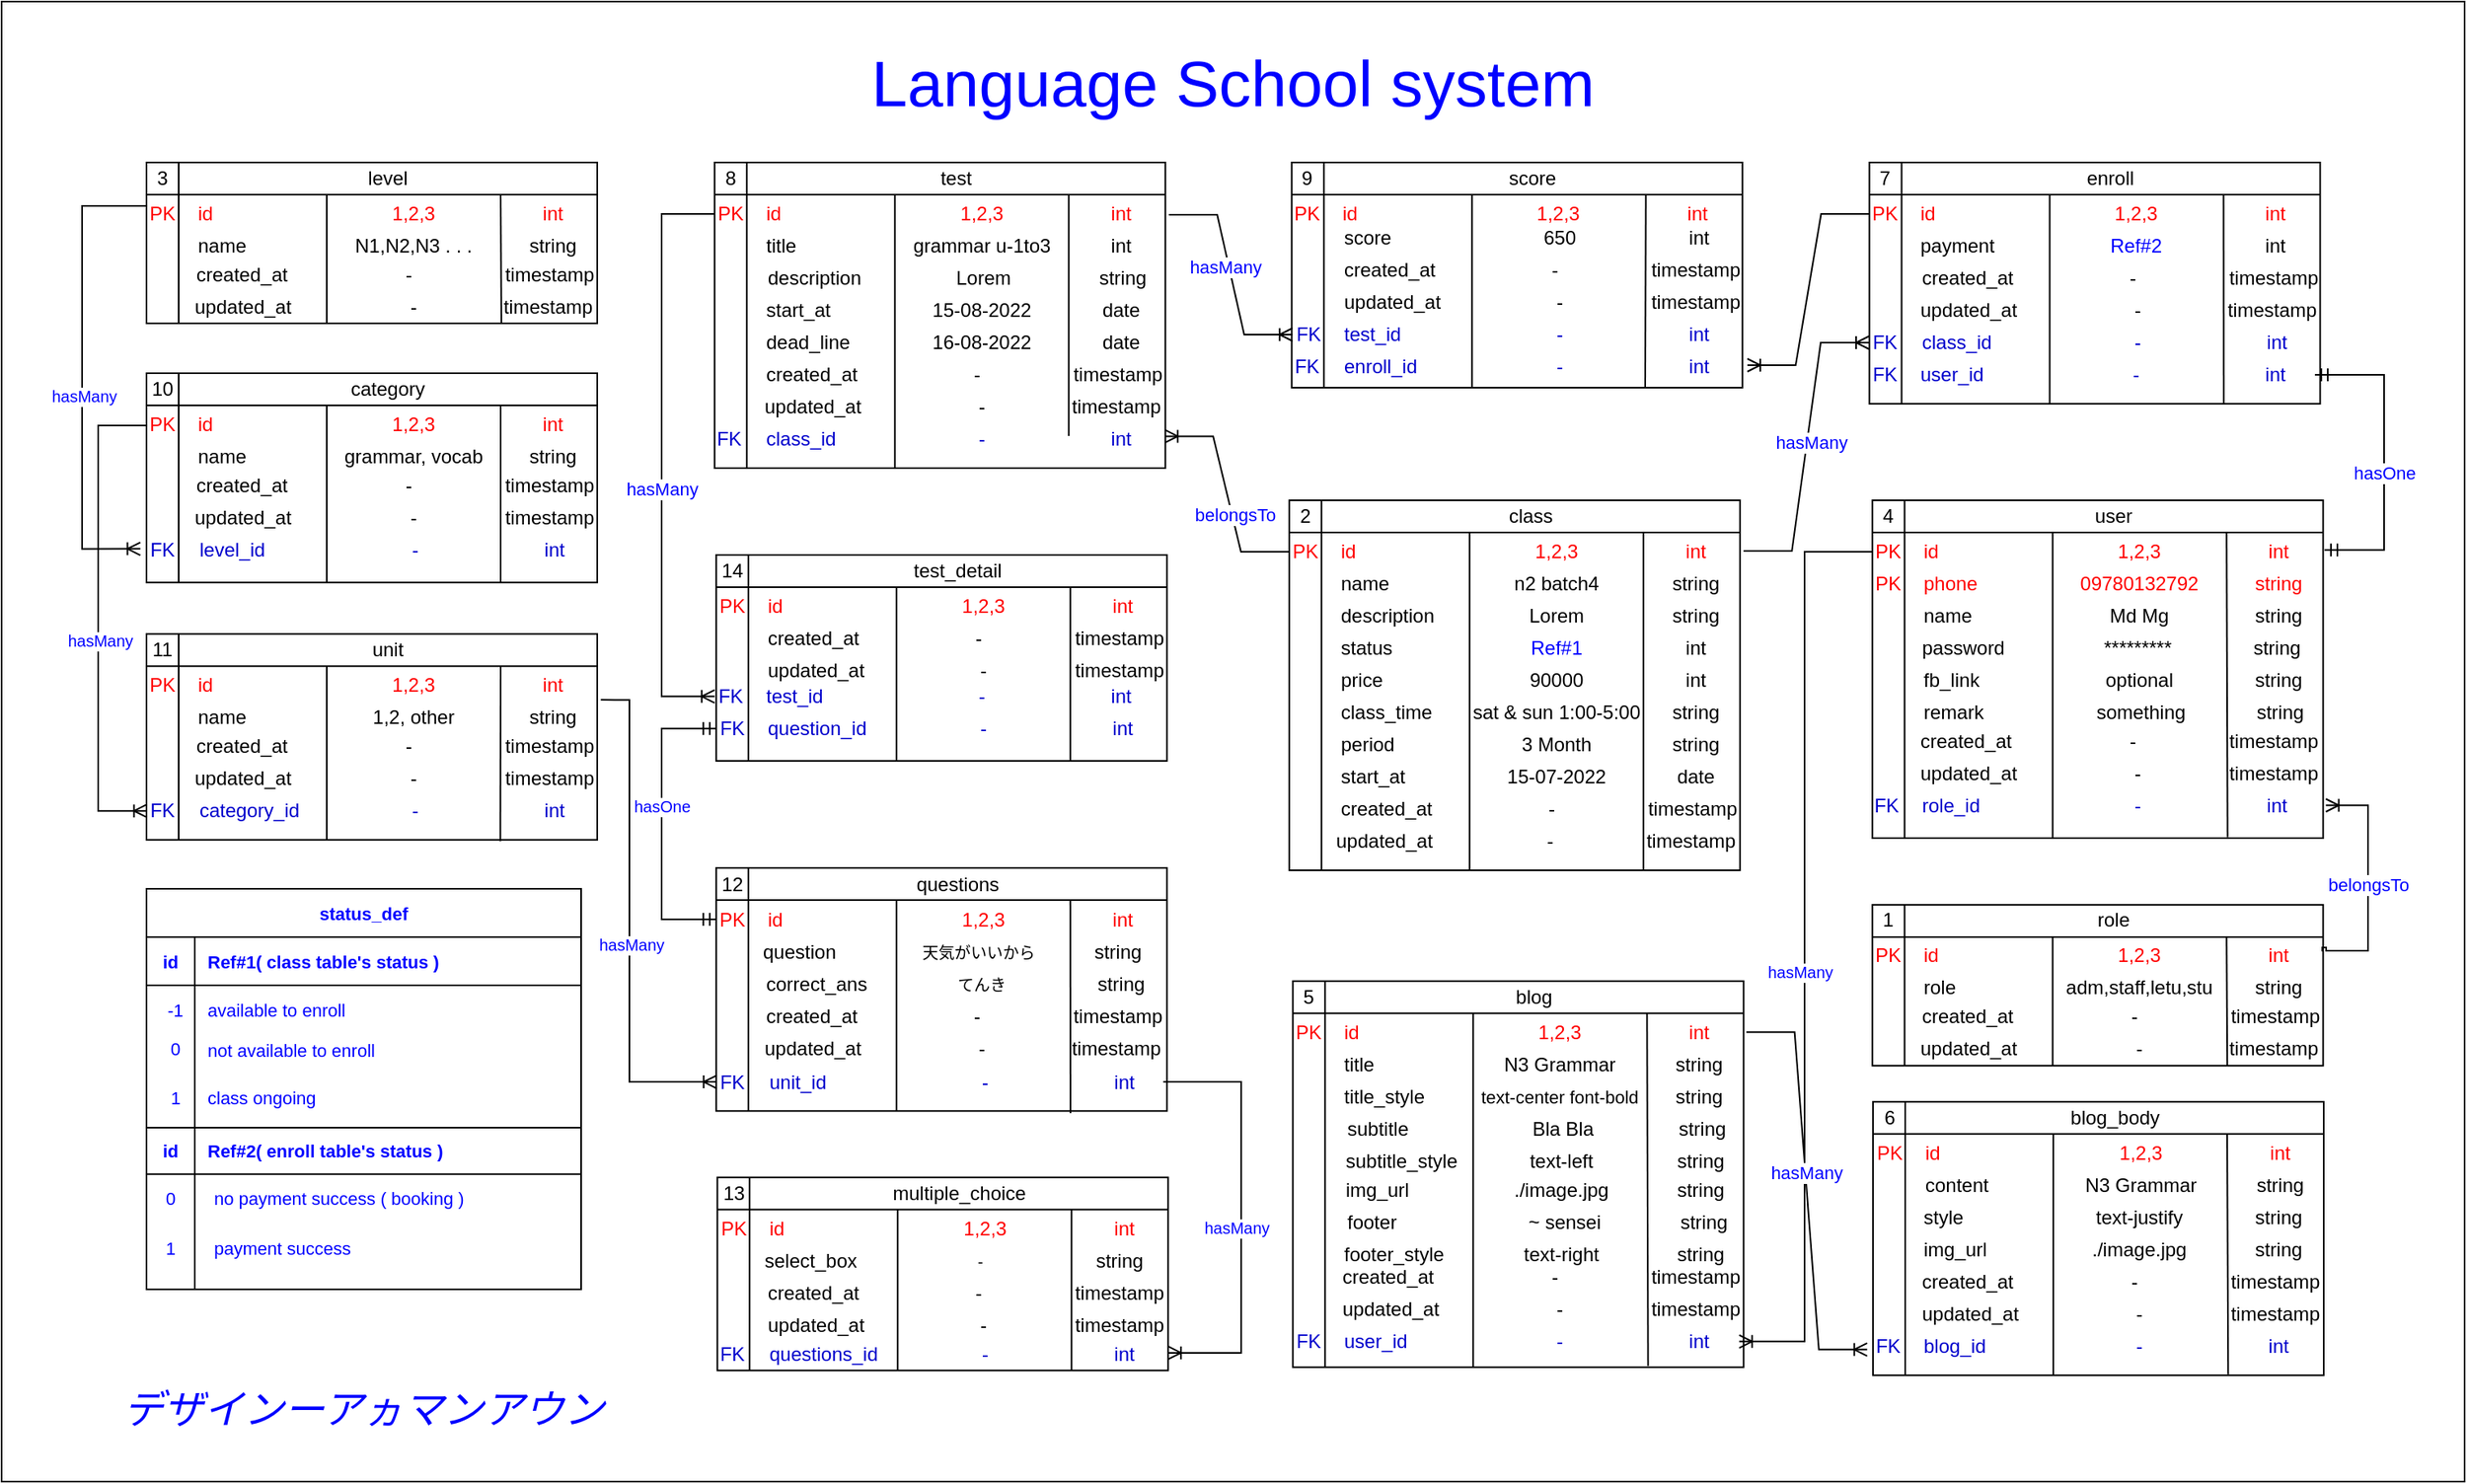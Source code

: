 <mxfile version="16.5.6" type="github">
  <diagram id="wU8_abDOgccmvWWlMyHM" name="Page-1">
    <mxGraphModel dx="1471" dy="876" grid="1" gridSize="10" guides="1" tooltips="1" connect="1" arrows="1" fold="1" page="1" pageScale="1" pageWidth="827" pageHeight="1169" math="0" shadow="0">
      <root>
        <mxCell id="0" />
        <mxCell id="1" parent="0" />
        <mxCell id="rznD8IU2xQFrvrEgM_Qi-120" value="" style="rounded=0;whiteSpace=wrap;html=1;fontSize=11;fontColor=#0000FF;" vertex="1" parent="1">
          <mxGeometry x="60" y="20" width="1530" height="920" as="geometry" />
        </mxCell>
        <mxCell id="4LfvF9x609FSZqoSYta4-409" value="" style="shape=internalStorage;whiteSpace=wrap;html=1;backgroundOutline=1;" parent="1" vertex="1">
          <mxGeometry x="150" y="413.1" width="280" height="128" as="geometry" />
        </mxCell>
        <mxCell id="4LfvF9x609FSZqoSYta4-391" value="" style="shape=internalStorage;whiteSpace=wrap;html=1;backgroundOutline=1;" parent="1" vertex="1">
          <mxGeometry x="150" y="251.0" width="280" height="130.1" as="geometry" />
        </mxCell>
        <mxCell id="4LfvF9x609FSZqoSYta4-6" value="" style="shape=internalStorage;whiteSpace=wrap;html=1;backgroundOutline=1;" parent="1" vertex="1">
          <mxGeometry x="859.89" y="330" width="280" height="230" as="geometry" />
        </mxCell>
        <mxCell id="4LfvF9x609FSZqoSYta4-7" value="2" style="text;html=1;strokeColor=none;fillColor=none;align=center;verticalAlign=middle;whiteSpace=wrap;rounded=0;" parent="1" vertex="1">
          <mxGeometry x="859.89" y="330" width="20" height="20" as="geometry" />
        </mxCell>
        <mxCell id="4LfvF9x609FSZqoSYta4-8" value="class" style="text;html=1;strokeColor=none;fillColor=none;align=center;verticalAlign=middle;whiteSpace=wrap;rounded=0;" parent="1" vertex="1">
          <mxGeometry x="879.89" y="330" width="260" height="20" as="geometry" />
        </mxCell>
        <mxCell id="4LfvF9x609FSZqoSYta4-9" value="PK" style="text;html=1;strokeColor=none;fillColor=none;align=center;verticalAlign=middle;whiteSpace=wrap;rounded=0;fontColor=#FF0000;" parent="1" vertex="1">
          <mxGeometry x="859.89" y="352" width="20" height="20" as="geometry" />
        </mxCell>
        <mxCell id="4LfvF9x609FSZqoSYta4-10" value="id" style="text;html=1;strokeColor=none;fillColor=none;align=left;verticalAlign=middle;whiteSpace=wrap;rounded=0;fontColor=#FF0000;" parent="1" vertex="1">
          <mxGeometry x="889.89" y="352" width="90" height="20" as="geometry" />
        </mxCell>
        <mxCell id="4LfvF9x609FSZqoSYta4-12" value="1,2,3" style="text;html=1;strokeColor=none;fillColor=none;align=center;verticalAlign=middle;whiteSpace=wrap;rounded=0;fontColor=#FF0000;" parent="1" vertex="1">
          <mxGeometry x="975.89" y="352" width="100" height="20" as="geometry" />
        </mxCell>
        <mxCell id="4LfvF9x609FSZqoSYta4-14" value="name" style="text;html=1;strokeColor=none;fillColor=none;align=left;verticalAlign=middle;whiteSpace=wrap;rounded=0;fontColor=#000000;" parent="1" vertex="1">
          <mxGeometry x="889.89" y="372" width="90" height="20" as="geometry" />
        </mxCell>
        <mxCell id="4LfvF9x609FSZqoSYta4-15" value="n2 batch4" style="text;html=1;strokeColor=none;fillColor=none;align=center;verticalAlign=middle;whiteSpace=wrap;rounded=0;fontColor=#000000;" parent="1" vertex="1">
          <mxGeometry x="975.89" y="372" width="100" height="20" as="geometry" />
        </mxCell>
        <mxCell id="4LfvF9x609FSZqoSYta4-16" value="" style="endArrow=none;html=1;rounded=0;fontColor=#3333FF;" parent="1" edge="1">
          <mxGeometry width="50" height="50" relative="1" as="geometry">
            <mxPoint x="1079.89" y="560" as="sourcePoint" />
            <mxPoint x="1079.89" y="350" as="targetPoint" />
          </mxGeometry>
        </mxCell>
        <mxCell id="4LfvF9x609FSZqoSYta4-17" value="description" style="text;html=1;strokeColor=none;fillColor=none;align=left;verticalAlign=middle;whiteSpace=wrap;rounded=0;fontColor=#000000;" parent="1" vertex="1">
          <mxGeometry x="889.89" y="392" width="90" height="20" as="geometry" />
        </mxCell>
        <mxCell id="4LfvF9x609FSZqoSYta4-18" value="Lorem" style="text;html=1;strokeColor=none;fillColor=none;align=center;verticalAlign=middle;whiteSpace=wrap;rounded=0;fontColor=#000000;" parent="1" vertex="1">
          <mxGeometry x="975.89" y="392" width="100" height="20" as="geometry" />
        </mxCell>
        <mxCell id="4LfvF9x609FSZqoSYta4-19" value="status" style="text;html=1;strokeColor=none;fillColor=none;align=left;verticalAlign=middle;whiteSpace=wrap;rounded=0;fontColor=#000000;" parent="1" vertex="1">
          <mxGeometry x="889.89" y="412" width="90" height="20" as="geometry" />
        </mxCell>
        <mxCell id="4LfvF9x609FSZqoSYta4-20" value="&lt;font color=&quot;#0000FF&quot;&gt;Ref#1&lt;/font&gt;" style="text;html=1;strokeColor=none;fillColor=none;align=center;verticalAlign=middle;whiteSpace=wrap;rounded=0;fontColor=#000000;" parent="1" vertex="1">
          <mxGeometry x="975.89" y="412" width="100" height="20" as="geometry" />
        </mxCell>
        <mxCell id="4LfvF9x609FSZqoSYta4-21" value="int" style="text;html=1;strokeColor=none;fillColor=none;align=center;verticalAlign=middle;whiteSpace=wrap;rounded=0;fontColor=#FF0000;" parent="1" vertex="1">
          <mxGeometry x="1087.89" y="352" width="49" height="20" as="geometry" />
        </mxCell>
        <mxCell id="4LfvF9x609FSZqoSYta4-22" value="string" style="text;html=1;strokeColor=none;fillColor=none;align=center;verticalAlign=middle;whiteSpace=wrap;rounded=0;fontColor=#000000;" parent="1" vertex="1">
          <mxGeometry x="1087.89" y="372" width="49" height="20" as="geometry" />
        </mxCell>
        <mxCell id="4LfvF9x609FSZqoSYta4-23" value="string" style="text;html=1;strokeColor=none;fillColor=none;align=center;verticalAlign=middle;whiteSpace=wrap;rounded=0;fontColor=#000000;" parent="1" vertex="1">
          <mxGeometry x="1087.89" y="392" width="49" height="20" as="geometry" />
        </mxCell>
        <mxCell id="4LfvF9x609FSZqoSYta4-24" value="int" style="text;html=1;strokeColor=none;fillColor=none;align=center;verticalAlign=middle;whiteSpace=wrap;rounded=0;fontColor=#000000;" parent="1" vertex="1">
          <mxGeometry x="1087.89" y="412" width="49" height="20" as="geometry" />
        </mxCell>
        <mxCell id="4LfvF9x609FSZqoSYta4-25" value="" style="endArrow=none;html=1;rounded=0;fontColor=#3333FF;exitX=0.4;exitY=1;exitDx=0;exitDy=0;exitPerimeter=0;" parent="1" source="4LfvF9x609FSZqoSYta4-6" edge="1">
          <mxGeometry width="50" height="50" relative="1" as="geometry">
            <mxPoint x="971.89" y="480" as="sourcePoint" />
            <mxPoint x="971.89" y="350" as="targetPoint" />
          </mxGeometry>
        </mxCell>
        <mxCell id="4LfvF9x609FSZqoSYta4-26" value="price" style="text;html=1;strokeColor=none;fillColor=none;align=left;verticalAlign=middle;whiteSpace=wrap;rounded=0;fontColor=#000000;" parent="1" vertex="1">
          <mxGeometry x="889.89" y="432" width="90" height="20" as="geometry" />
        </mxCell>
        <mxCell id="4LfvF9x609FSZqoSYta4-27" value="90000" style="text;html=1;strokeColor=none;fillColor=none;align=center;verticalAlign=middle;whiteSpace=wrap;rounded=0;fontColor=#000000;" parent="1" vertex="1">
          <mxGeometry x="975.89" y="432" width="100" height="20" as="geometry" />
        </mxCell>
        <mxCell id="4LfvF9x609FSZqoSYta4-28" value="int" style="text;html=1;strokeColor=none;fillColor=none;align=center;verticalAlign=middle;whiteSpace=wrap;rounded=0;fontColor=#000000;" parent="1" vertex="1">
          <mxGeometry x="1087.89" y="432" width="49" height="20" as="geometry" />
        </mxCell>
        <mxCell id="4LfvF9x609FSZqoSYta4-29" value="class_time" style="text;html=1;strokeColor=none;fillColor=none;align=left;verticalAlign=middle;whiteSpace=wrap;rounded=0;fontColor=#000000;" parent="1" vertex="1">
          <mxGeometry x="889.89" y="452" width="90" height="20" as="geometry" />
        </mxCell>
        <mxCell id="4LfvF9x609FSZqoSYta4-30" value="sat &amp;amp; sun 1:00-5:00" style="text;html=1;strokeColor=none;fillColor=none;align=center;verticalAlign=middle;whiteSpace=wrap;rounded=0;fontColor=#000000;" parent="1" vertex="1">
          <mxGeometry x="965.89" y="452" width="120" height="20" as="geometry" />
        </mxCell>
        <mxCell id="4LfvF9x609FSZqoSYta4-31" value="string" style="text;html=1;strokeColor=none;fillColor=none;align=center;verticalAlign=middle;whiteSpace=wrap;rounded=0;fontColor=#000000;" parent="1" vertex="1">
          <mxGeometry x="1087.89" y="452" width="49" height="20" as="geometry" />
        </mxCell>
        <mxCell id="4LfvF9x609FSZqoSYta4-33" value="period" style="text;html=1;strokeColor=none;fillColor=none;align=left;verticalAlign=middle;whiteSpace=wrap;rounded=0;fontColor=#000000;" parent="1" vertex="1">
          <mxGeometry x="889.89" y="472" width="90" height="20" as="geometry" />
        </mxCell>
        <mxCell id="4LfvF9x609FSZqoSYta4-34" value="3 Month" style="text;html=1;strokeColor=none;fillColor=none;align=center;verticalAlign=middle;whiteSpace=wrap;rounded=0;fontColor=#000000;" parent="1" vertex="1">
          <mxGeometry x="965.89" y="472" width="120" height="20" as="geometry" />
        </mxCell>
        <mxCell id="4LfvF9x609FSZqoSYta4-35" value="string" style="text;html=1;strokeColor=none;fillColor=none;align=center;verticalAlign=middle;whiteSpace=wrap;rounded=0;fontColor=#000000;" parent="1" vertex="1">
          <mxGeometry x="1087.89" y="472" width="49" height="20" as="geometry" />
        </mxCell>
        <mxCell id="4LfvF9x609FSZqoSYta4-36" value="start_at" style="text;html=1;strokeColor=none;fillColor=none;align=left;verticalAlign=middle;whiteSpace=wrap;rounded=0;fontColor=#000000;" parent="1" vertex="1">
          <mxGeometry x="889.89" y="492" width="90" height="20" as="geometry" />
        </mxCell>
        <mxCell id="4LfvF9x609FSZqoSYta4-37" value="15-07-2022" style="text;html=1;strokeColor=none;fillColor=none;align=center;verticalAlign=middle;whiteSpace=wrap;rounded=0;fontColor=#000000;" parent="1" vertex="1">
          <mxGeometry x="965.89" y="492" width="120" height="20" as="geometry" />
        </mxCell>
        <mxCell id="4LfvF9x609FSZqoSYta4-38" value="date" style="text;html=1;strokeColor=none;fillColor=none;align=center;verticalAlign=middle;whiteSpace=wrap;rounded=0;fontColor=#000000;" parent="1" vertex="1">
          <mxGeometry x="1087.89" y="492" width="49" height="20" as="geometry" />
        </mxCell>
        <mxCell id="4LfvF9x609FSZqoSYta4-39" value="created_at" style="text;html=1;strokeColor=none;fillColor=none;align=left;verticalAlign=middle;whiteSpace=wrap;rounded=0;fontColor=#000000;" parent="1" vertex="1">
          <mxGeometry x="889.89" y="512" width="90" height="20" as="geometry" />
        </mxCell>
        <mxCell id="4LfvF9x609FSZqoSYta4-40" value="-" style="text;html=1;strokeColor=none;fillColor=none;align=center;verticalAlign=middle;whiteSpace=wrap;rounded=0;fontColor=#000000;" parent="1" vertex="1">
          <mxGeometry x="962.89" y="512" width="120" height="20" as="geometry" />
        </mxCell>
        <mxCell id="4LfvF9x609FSZqoSYta4-41" value="timestamp" style="text;html=1;strokeColor=none;fillColor=none;align=center;verticalAlign=middle;whiteSpace=wrap;rounded=0;fontColor=#000000;" parent="1" vertex="1">
          <mxGeometry x="1085.89" y="512" width="49" height="20" as="geometry" />
        </mxCell>
        <mxCell id="4LfvF9x609FSZqoSYta4-42" value="updated_at" style="text;html=1;strokeColor=none;fillColor=none;align=left;verticalAlign=middle;whiteSpace=wrap;rounded=0;fontColor=#000000;" parent="1" vertex="1">
          <mxGeometry x="887.39" y="532" width="90" height="20" as="geometry" />
        </mxCell>
        <mxCell id="4LfvF9x609FSZqoSYta4-43" value="-" style="text;html=1;strokeColor=none;fillColor=none;align=center;verticalAlign=middle;whiteSpace=wrap;rounded=0;fontColor=#000000;" parent="1" vertex="1">
          <mxGeometry x="962.39" y="532" width="120" height="20" as="geometry" />
        </mxCell>
        <mxCell id="4LfvF9x609FSZqoSYta4-44" value="timestamp" style="text;html=1;strokeColor=none;fillColor=none;align=center;verticalAlign=middle;whiteSpace=wrap;rounded=0;fontColor=#000000;" parent="1" vertex="1">
          <mxGeometry x="1085.39" y="532" width="49" height="20" as="geometry" />
        </mxCell>
        <mxCell id="4LfvF9x609FSZqoSYta4-45" value="" style="shape=internalStorage;whiteSpace=wrap;html=1;backgroundOutline=1;" parent="1" vertex="1">
          <mxGeometry x="1220.27" y="120" width="280" height="150" as="geometry" />
        </mxCell>
        <mxCell id="4LfvF9x609FSZqoSYta4-46" value="7" style="text;html=1;strokeColor=none;fillColor=none;align=center;verticalAlign=middle;whiteSpace=wrap;rounded=0;" parent="1" vertex="1">
          <mxGeometry x="1220.27" y="120" width="20" height="20" as="geometry" />
        </mxCell>
        <mxCell id="4LfvF9x609FSZqoSYta4-47" value="enroll" style="text;html=1;strokeColor=none;fillColor=none;align=center;verticalAlign=middle;whiteSpace=wrap;rounded=0;" parent="1" vertex="1">
          <mxGeometry x="1240.27" y="120" width="260" height="20" as="geometry" />
        </mxCell>
        <mxCell id="4LfvF9x609FSZqoSYta4-48" value="PK" style="text;html=1;strokeColor=none;fillColor=none;align=center;verticalAlign=middle;whiteSpace=wrap;rounded=0;fontColor=#FF0000;" parent="1" vertex="1">
          <mxGeometry x="1220.27" y="142" width="20" height="20" as="geometry" />
        </mxCell>
        <mxCell id="4LfvF9x609FSZqoSYta4-49" value="id" style="text;html=1;strokeColor=none;fillColor=none;align=left;verticalAlign=middle;whiteSpace=wrap;rounded=0;fontColor=#FF0000;" parent="1" vertex="1">
          <mxGeometry x="1250.27" y="142" width="90" height="20" as="geometry" />
        </mxCell>
        <mxCell id="4LfvF9x609FSZqoSYta4-50" value="1,2,3" style="text;html=1;strokeColor=none;fillColor=none;align=center;verticalAlign=middle;whiteSpace=wrap;rounded=0;fontColor=#FF0000;" parent="1" vertex="1">
          <mxGeometry x="1336.27" y="142" width="100" height="20" as="geometry" />
        </mxCell>
        <mxCell id="4LfvF9x609FSZqoSYta4-53" value="" style="endArrow=none;html=1;rounded=0;fontColor=#3333FF;" parent="1" edge="1">
          <mxGeometry width="50" height="50" relative="1" as="geometry">
            <mxPoint x="1440.38" y="270" as="sourcePoint" />
            <mxPoint x="1440.27" y="140" as="targetPoint" />
          </mxGeometry>
        </mxCell>
        <mxCell id="4LfvF9x609FSZqoSYta4-56" value="payment" style="text;html=1;strokeColor=none;fillColor=none;align=left;verticalAlign=middle;whiteSpace=wrap;rounded=0;fontColor=#000000;" parent="1" vertex="1">
          <mxGeometry x="1250.27" y="162" width="90" height="20" as="geometry" />
        </mxCell>
        <mxCell id="4LfvF9x609FSZqoSYta4-57" value="&lt;font color=&quot;#0000FF&quot;&gt;Ref#2&lt;/font&gt;" style="text;html=1;strokeColor=none;fillColor=none;align=center;verticalAlign=middle;whiteSpace=wrap;rounded=0;fontColor=#000000;" parent="1" vertex="1">
          <mxGeometry x="1336.27" y="162" width="100" height="20" as="geometry" />
        </mxCell>
        <mxCell id="4LfvF9x609FSZqoSYta4-58" value="int" style="text;html=1;strokeColor=none;fillColor=none;align=center;verticalAlign=middle;whiteSpace=wrap;rounded=0;fontColor=#FF0000;" parent="1" vertex="1">
          <mxGeometry x="1448.27" y="142" width="49" height="20" as="geometry" />
        </mxCell>
        <mxCell id="4LfvF9x609FSZqoSYta4-61" value="int" style="text;html=1;strokeColor=none;fillColor=none;align=center;verticalAlign=middle;whiteSpace=wrap;rounded=0;fontColor=#000000;" parent="1" vertex="1">
          <mxGeometry x="1448.27" y="162" width="49" height="20" as="geometry" />
        </mxCell>
        <mxCell id="4LfvF9x609FSZqoSYta4-62" value="" style="endArrow=none;html=1;rounded=0;fontColor=#3333FF;exitX=0.4;exitY=1;exitDx=0;exitDy=0;exitPerimeter=0;" parent="1" source="4LfvF9x609FSZqoSYta4-45" edge="1">
          <mxGeometry width="50" height="50" relative="1" as="geometry">
            <mxPoint x="1332.27" y="270" as="sourcePoint" />
            <mxPoint x="1332.27" y="140" as="targetPoint" />
          </mxGeometry>
        </mxCell>
        <mxCell id="4LfvF9x609FSZqoSYta4-75" value="created_at" style="text;html=1;strokeColor=none;fillColor=none;align=left;verticalAlign=middle;whiteSpace=wrap;rounded=0;fontColor=#000000;" parent="1" vertex="1">
          <mxGeometry x="1250.52" y="182" width="90" height="20" as="geometry" />
        </mxCell>
        <mxCell id="4LfvF9x609FSZqoSYta4-76" value="-" style="text;html=1;strokeColor=none;fillColor=none;align=center;verticalAlign=middle;whiteSpace=wrap;rounded=0;fontColor=#000000;" parent="1" vertex="1">
          <mxGeometry x="1323.52" y="182" width="120" height="20" as="geometry" />
        </mxCell>
        <mxCell id="4LfvF9x609FSZqoSYta4-77" value="timestamp" style="text;html=1;strokeColor=none;fillColor=none;align=center;verticalAlign=middle;whiteSpace=wrap;rounded=0;fontColor=#000000;" parent="1" vertex="1">
          <mxGeometry x="1446.52" y="182" width="49" height="20" as="geometry" />
        </mxCell>
        <mxCell id="4LfvF9x609FSZqoSYta4-78" value="updated_at" style="text;html=1;strokeColor=none;fillColor=none;align=left;verticalAlign=middle;whiteSpace=wrap;rounded=0;fontColor=#000000;" parent="1" vertex="1">
          <mxGeometry x="1250.02" y="202" width="90" height="20" as="geometry" />
        </mxCell>
        <mxCell id="4LfvF9x609FSZqoSYta4-79" value="-" style="text;html=1;strokeColor=none;fillColor=none;align=center;verticalAlign=middle;whiteSpace=wrap;rounded=0;fontColor=#000000;" parent="1" vertex="1">
          <mxGeometry x="1326.52" y="202" width="120" height="20" as="geometry" />
        </mxCell>
        <mxCell id="4LfvF9x609FSZqoSYta4-80" value="timestamp" style="text;html=1;strokeColor=none;fillColor=none;align=center;verticalAlign=middle;whiteSpace=wrap;rounded=0;fontColor=#000000;" parent="1" vertex="1">
          <mxGeometry x="1446.02" y="202" width="49" height="20" as="geometry" />
        </mxCell>
        <mxCell id="4LfvF9x609FSZqoSYta4-84" value="class_id" style="text;html=1;strokeColor=none;fillColor=none;align=left;verticalAlign=middle;whiteSpace=wrap;rounded=0;fontColor=#0000CC;" parent="1" vertex="1">
          <mxGeometry x="1250.52" y="222" width="90" height="20" as="geometry" />
        </mxCell>
        <mxCell id="4LfvF9x609FSZqoSYta4-85" value="-" style="text;html=1;strokeColor=none;fillColor=none;align=center;verticalAlign=middle;whiteSpace=wrap;rounded=0;fontColor=#0000CC;" parent="1" vertex="1">
          <mxGeometry x="1336.52" y="222" width="100" height="20" as="geometry" />
        </mxCell>
        <mxCell id="4LfvF9x609FSZqoSYta4-86" value="int" style="text;html=1;strokeColor=none;fillColor=none;align=center;verticalAlign=middle;whiteSpace=wrap;rounded=0;fontColor=#0000CC;" parent="1" vertex="1">
          <mxGeometry x="1448.52" y="222" width="49" height="20" as="geometry" />
        </mxCell>
        <mxCell id="4LfvF9x609FSZqoSYta4-87" value="FK" style="text;html=1;strokeColor=none;fillColor=none;align=center;verticalAlign=middle;whiteSpace=wrap;rounded=0;fontColor=#0000CC;" parent="1" vertex="1">
          <mxGeometry x="1220.02" y="222" width="20" height="20" as="geometry" />
        </mxCell>
        <mxCell id="4LfvF9x609FSZqoSYta4-88" value="user_id" style="text;html=1;strokeColor=none;fillColor=none;align=left;verticalAlign=middle;whiteSpace=wrap;rounded=0;fontColor=#0000CC;" parent="1" vertex="1">
          <mxGeometry x="1250.02" y="242" width="90" height="20" as="geometry" />
        </mxCell>
        <mxCell id="4LfvF9x609FSZqoSYta4-89" value="-" style="text;html=1;strokeColor=none;fillColor=none;align=center;verticalAlign=middle;whiteSpace=wrap;rounded=0;fontColor=#0000CC;" parent="1" vertex="1">
          <mxGeometry x="1336.02" y="242" width="100" height="20" as="geometry" />
        </mxCell>
        <mxCell id="4LfvF9x609FSZqoSYta4-90" value="int" style="text;html=1;strokeColor=none;fillColor=none;align=center;verticalAlign=middle;whiteSpace=wrap;rounded=0;fontColor=#0000CC;" parent="1" vertex="1">
          <mxGeometry x="1448.02" y="242" width="49" height="20" as="geometry" />
        </mxCell>
        <mxCell id="4LfvF9x609FSZqoSYta4-91" value="FK" style="text;html=1;strokeColor=none;fillColor=none;align=center;verticalAlign=middle;whiteSpace=wrap;rounded=0;fontColor=#0000CC;" parent="1" vertex="1">
          <mxGeometry x="1219.52" y="242" width="20" height="20" as="geometry" />
        </mxCell>
        <mxCell id="4LfvF9x609FSZqoSYta4-92" value="" style="shape=internalStorage;whiteSpace=wrap;html=1;backgroundOutline=1;" parent="1" vertex="1">
          <mxGeometry x="1222.14" y="330" width="280" height="210" as="geometry" />
        </mxCell>
        <mxCell id="4LfvF9x609FSZqoSYta4-93" value="4" style="text;html=1;strokeColor=none;fillColor=none;align=center;verticalAlign=middle;whiteSpace=wrap;rounded=0;" parent="1" vertex="1">
          <mxGeometry x="1222.14" y="330" width="20" height="20" as="geometry" />
        </mxCell>
        <mxCell id="4LfvF9x609FSZqoSYta4-94" value="user" style="text;html=1;strokeColor=none;fillColor=none;align=center;verticalAlign=middle;whiteSpace=wrap;rounded=0;" parent="1" vertex="1">
          <mxGeometry x="1242.14" y="330" width="260" height="20" as="geometry" />
        </mxCell>
        <mxCell id="4LfvF9x609FSZqoSYta4-95" value="PK" style="text;html=1;strokeColor=none;fillColor=none;align=center;verticalAlign=middle;whiteSpace=wrap;rounded=0;fontColor=#FF0000;" parent="1" vertex="1">
          <mxGeometry x="1222.14" y="352" width="20" height="20" as="geometry" />
        </mxCell>
        <mxCell id="4LfvF9x609FSZqoSYta4-96" value="id" style="text;html=1;strokeColor=none;fillColor=none;align=left;verticalAlign=middle;whiteSpace=wrap;rounded=0;fontColor=#FF0000;" parent="1" vertex="1">
          <mxGeometry x="1252.14" y="352" width="90" height="20" as="geometry" />
        </mxCell>
        <mxCell id="4LfvF9x609FSZqoSYta4-97" value="1,2,3" style="text;html=1;strokeColor=none;fillColor=none;align=center;verticalAlign=middle;whiteSpace=wrap;rounded=0;fontColor=#FF0000;" parent="1" vertex="1">
          <mxGeometry x="1338.14" y="352" width="100" height="20" as="geometry" />
        </mxCell>
        <mxCell id="4LfvF9x609FSZqoSYta4-98" value="" style="endArrow=none;html=1;rounded=0;fontColor=#3333FF;exitX=0.788;exitY=0.997;exitDx=0;exitDy=0;exitPerimeter=0;" parent="1" source="4LfvF9x609FSZqoSYta4-92" edge="1">
          <mxGeometry width="50" height="50" relative="1" as="geometry">
            <mxPoint x="1442.14" y="490" as="sourcePoint" />
            <mxPoint x="1442.14" y="350" as="targetPoint" />
          </mxGeometry>
        </mxCell>
        <mxCell id="4LfvF9x609FSZqoSYta4-99" value="phone" style="text;html=1;strokeColor=none;fillColor=none;align=left;verticalAlign=middle;whiteSpace=wrap;rounded=0;fontColor=#FF0000;" parent="1" vertex="1">
          <mxGeometry x="1252.14" y="372" width="90" height="20" as="geometry" />
        </mxCell>
        <mxCell id="4LfvF9x609FSZqoSYta4-100" value="09780132792" style="text;html=1;strokeColor=none;fillColor=none;align=center;verticalAlign=middle;whiteSpace=wrap;rounded=0;fontColor=#FF0000;" parent="1" vertex="1">
          <mxGeometry x="1338.14" y="372" width="100" height="20" as="geometry" />
        </mxCell>
        <mxCell id="4LfvF9x609FSZqoSYta4-101" value="name" style="text;html=1;strokeColor=none;fillColor=none;align=left;verticalAlign=middle;whiteSpace=wrap;rounded=0;fontColor=#000000;" parent="1" vertex="1">
          <mxGeometry x="1251.64" y="392" width="90" height="20" as="geometry" />
        </mxCell>
        <mxCell id="4LfvF9x609FSZqoSYta4-102" value="Md Mg" style="text;html=1;strokeColor=none;fillColor=none;align=center;verticalAlign=middle;whiteSpace=wrap;rounded=0;fontColor=#000000;" parent="1" vertex="1">
          <mxGeometry x="1337.64" y="392" width="100" height="20" as="geometry" />
        </mxCell>
        <mxCell id="4LfvF9x609FSZqoSYta4-103" value="int" style="text;html=1;strokeColor=none;fillColor=none;align=center;verticalAlign=middle;whiteSpace=wrap;rounded=0;fontColor=#FF0000;" parent="1" vertex="1">
          <mxGeometry x="1450.14" y="352" width="49" height="20" as="geometry" />
        </mxCell>
        <mxCell id="4LfvF9x609FSZqoSYta4-104" value="string" style="text;html=1;strokeColor=none;fillColor=none;align=center;verticalAlign=middle;whiteSpace=wrap;rounded=0;fontColor=#FF0000;" parent="1" vertex="1">
          <mxGeometry x="1450.14" y="372" width="49" height="20" as="geometry" />
        </mxCell>
        <mxCell id="4LfvF9x609FSZqoSYta4-105" value="string" style="text;html=1;strokeColor=none;fillColor=none;align=center;verticalAlign=middle;whiteSpace=wrap;rounded=0;fontColor=#000000;" parent="1" vertex="1">
          <mxGeometry x="1449.64" y="392" width="49" height="20" as="geometry" />
        </mxCell>
        <mxCell id="4LfvF9x609FSZqoSYta4-106" value="" style="endArrow=none;html=1;rounded=0;fontColor=#3333FF;exitX=0.4;exitY=1;exitDx=0;exitDy=0;exitPerimeter=0;" parent="1" source="4LfvF9x609FSZqoSYta4-92" edge="1">
          <mxGeometry width="50" height="50" relative="1" as="geometry">
            <mxPoint x="1334.14" y="480" as="sourcePoint" />
            <mxPoint x="1334.14" y="350" as="targetPoint" />
          </mxGeometry>
        </mxCell>
        <mxCell id="4LfvF9x609FSZqoSYta4-107" value="created_at" style="text;html=1;strokeColor=none;fillColor=none;align=left;verticalAlign=middle;whiteSpace=wrap;rounded=0;fontColor=#000000;" parent="1" vertex="1">
          <mxGeometry x="1250.14" y="470" width="90" height="20" as="geometry" />
        </mxCell>
        <mxCell id="4LfvF9x609FSZqoSYta4-108" value="-" style="text;html=1;strokeColor=none;fillColor=none;align=center;verticalAlign=middle;whiteSpace=wrap;rounded=0;fontColor=#000000;" parent="1" vertex="1">
          <mxGeometry x="1324.14" y="470" width="120" height="20" as="geometry" />
        </mxCell>
        <mxCell id="4LfvF9x609FSZqoSYta4-109" value="timestamp" style="text;html=1;strokeColor=none;fillColor=none;align=center;verticalAlign=middle;whiteSpace=wrap;rounded=0;fontColor=#000000;" parent="1" vertex="1">
          <mxGeometry x="1447.14" y="470" width="49" height="20" as="geometry" />
        </mxCell>
        <mxCell id="4LfvF9x609FSZqoSYta4-110" value="updated_at" style="text;html=1;strokeColor=none;fillColor=none;align=left;verticalAlign=middle;whiteSpace=wrap;rounded=0;fontColor=#000000;" parent="1" vertex="1">
          <mxGeometry x="1249.64" y="490" width="90" height="20" as="geometry" />
        </mxCell>
        <mxCell id="4LfvF9x609FSZqoSYta4-111" value="-" style="text;html=1;strokeColor=none;fillColor=none;align=center;verticalAlign=middle;whiteSpace=wrap;rounded=0;fontColor=#000000;" parent="1" vertex="1">
          <mxGeometry x="1327.14" y="490" width="120" height="20" as="geometry" />
        </mxCell>
        <mxCell id="4LfvF9x609FSZqoSYta4-112" value="timestamp" style="text;html=1;strokeColor=none;fillColor=none;align=center;verticalAlign=middle;whiteSpace=wrap;rounded=0;fontColor=#000000;" parent="1" vertex="1">
          <mxGeometry x="1446.64" y="490" width="49" height="20" as="geometry" />
        </mxCell>
        <mxCell id="4LfvF9x609FSZqoSYta4-113" value="role_id" style="text;html=1;strokeColor=none;fillColor=none;align=left;verticalAlign=middle;whiteSpace=wrap;rounded=0;fontColor=#0000CC;" parent="1" vertex="1">
          <mxGeometry x="1251.14" y="510" width="90" height="20" as="geometry" />
        </mxCell>
        <mxCell id="4LfvF9x609FSZqoSYta4-114" value="-" style="text;html=1;strokeColor=none;fillColor=none;align=center;verticalAlign=middle;whiteSpace=wrap;rounded=0;fontColor=#0000CC;" parent="1" vertex="1">
          <mxGeometry x="1337.14" y="510" width="100" height="20" as="geometry" />
        </mxCell>
        <mxCell id="4LfvF9x609FSZqoSYta4-115" value="int" style="text;html=1;strokeColor=none;fillColor=none;align=center;verticalAlign=middle;whiteSpace=wrap;rounded=0;fontColor=#0000CC;" parent="1" vertex="1">
          <mxGeometry x="1449.14" y="510" width="49" height="20" as="geometry" />
        </mxCell>
        <mxCell id="4LfvF9x609FSZqoSYta4-116" value="FK" style="text;html=1;strokeColor=none;fillColor=none;align=center;verticalAlign=middle;whiteSpace=wrap;rounded=0;fontColor=#0000CC;" parent="1" vertex="1">
          <mxGeometry x="1220.64" y="510" width="20" height="20" as="geometry" />
        </mxCell>
        <mxCell id="4LfvF9x609FSZqoSYta4-121" value="remark" style="text;html=1;strokeColor=none;fillColor=none;align=left;verticalAlign=middle;whiteSpace=wrap;rounded=0;fontColor=#000000;" parent="1" vertex="1">
          <mxGeometry x="1251.64" y="452" width="90" height="20" as="geometry" />
        </mxCell>
        <mxCell id="4LfvF9x609FSZqoSYta4-122" value="something" style="text;html=1;strokeColor=none;fillColor=none;align=center;verticalAlign=middle;whiteSpace=wrap;rounded=0;fontColor=#000000;" parent="1" vertex="1">
          <mxGeometry x="1338.64" y="452" width="100" height="20" as="geometry" />
        </mxCell>
        <mxCell id="4LfvF9x609FSZqoSYta4-123" value="string" style="text;html=1;strokeColor=none;fillColor=none;align=center;verticalAlign=middle;whiteSpace=wrap;rounded=0;fontColor=#000000;" parent="1" vertex="1">
          <mxGeometry x="1450.64" y="452" width="49" height="20" as="geometry" />
        </mxCell>
        <mxCell id="4LfvF9x609FSZqoSYta4-124" value="" style="shape=internalStorage;whiteSpace=wrap;html=1;backgroundOutline=1;" parent="1" vertex="1">
          <mxGeometry x="1222.14" y="581.44" width="280" height="100" as="geometry" />
        </mxCell>
        <mxCell id="4LfvF9x609FSZqoSYta4-125" value="1" style="text;html=1;strokeColor=none;fillColor=none;align=center;verticalAlign=middle;whiteSpace=wrap;rounded=0;" parent="1" vertex="1">
          <mxGeometry x="1222.14" y="581.44" width="20" height="20" as="geometry" />
        </mxCell>
        <mxCell id="4LfvF9x609FSZqoSYta4-126" value="role" style="text;html=1;strokeColor=none;fillColor=none;align=center;verticalAlign=middle;whiteSpace=wrap;rounded=0;" parent="1" vertex="1">
          <mxGeometry x="1242.14" y="581.44" width="260" height="20" as="geometry" />
        </mxCell>
        <mxCell id="4LfvF9x609FSZqoSYta4-127" value="PK" style="text;html=1;strokeColor=none;fillColor=none;align=center;verticalAlign=middle;whiteSpace=wrap;rounded=0;fontColor=#FF0000;" parent="1" vertex="1">
          <mxGeometry x="1222.14" y="603.44" width="20" height="20" as="geometry" />
        </mxCell>
        <mxCell id="4LfvF9x609FSZqoSYta4-128" value="id" style="text;html=1;strokeColor=none;fillColor=none;align=left;verticalAlign=middle;whiteSpace=wrap;rounded=0;fontColor=#FF0000;" parent="1" vertex="1">
          <mxGeometry x="1252.14" y="603.44" width="90" height="20" as="geometry" />
        </mxCell>
        <mxCell id="4LfvF9x609FSZqoSYta4-129" value="1,2,3" style="text;html=1;strokeColor=none;fillColor=none;align=center;verticalAlign=middle;whiteSpace=wrap;rounded=0;fontColor=#FF0000;" parent="1" vertex="1">
          <mxGeometry x="1338.14" y="603.44" width="100" height="20" as="geometry" />
        </mxCell>
        <mxCell id="4LfvF9x609FSZqoSYta4-130" value="" style="endArrow=none;html=1;rounded=0;fontColor=#3333FF;exitX=0.958;exitY=1.005;exitDx=0;exitDy=0;exitPerimeter=0;" parent="1" source="4LfvF9x609FSZqoSYta4-143" edge="1">
          <mxGeometry width="50" height="50" relative="1" as="geometry">
            <mxPoint x="1442.14" y="741.44" as="sourcePoint" />
            <mxPoint x="1442.14" y="601.44" as="targetPoint" />
          </mxGeometry>
        </mxCell>
        <mxCell id="4LfvF9x609FSZqoSYta4-133" value="role" style="text;html=1;strokeColor=none;fillColor=none;align=left;verticalAlign=middle;whiteSpace=wrap;rounded=0;fontColor=#000000;" parent="1" vertex="1">
          <mxGeometry x="1252.14" y="623.44" width="90" height="20" as="geometry" />
        </mxCell>
        <mxCell id="4LfvF9x609FSZqoSYta4-134" value="adm,staff,letu,stu" style="text;html=1;strokeColor=none;fillColor=none;align=center;verticalAlign=middle;whiteSpace=wrap;rounded=0;fontColor=#000000;" parent="1" vertex="1">
          <mxGeometry x="1338.14" y="623.44" width="100" height="20" as="geometry" />
        </mxCell>
        <mxCell id="4LfvF9x609FSZqoSYta4-135" value="int" style="text;html=1;strokeColor=none;fillColor=none;align=center;verticalAlign=middle;whiteSpace=wrap;rounded=0;fontColor=#FF0000;" parent="1" vertex="1">
          <mxGeometry x="1450.14" y="603.44" width="49" height="20" as="geometry" />
        </mxCell>
        <mxCell id="4LfvF9x609FSZqoSYta4-137" value="string" style="text;html=1;strokeColor=none;fillColor=none;align=center;verticalAlign=middle;whiteSpace=wrap;rounded=0;fontColor=#000000;" parent="1" vertex="1">
          <mxGeometry x="1450.14" y="623.44" width="49" height="20" as="geometry" />
        </mxCell>
        <mxCell id="4LfvF9x609FSZqoSYta4-138" value="" style="endArrow=none;html=1;rounded=0;fontColor=#3333FF;exitX=0.4;exitY=1;exitDx=0;exitDy=0;exitPerimeter=0;" parent="1" source="4LfvF9x609FSZqoSYta4-124" edge="1">
          <mxGeometry width="50" height="50" relative="1" as="geometry">
            <mxPoint x="1334.14" y="731.44" as="sourcePoint" />
            <mxPoint x="1334.14" y="601.44" as="targetPoint" />
          </mxGeometry>
        </mxCell>
        <mxCell id="4LfvF9x609FSZqoSYta4-139" value="created_at" style="text;html=1;strokeColor=none;fillColor=none;align=left;verticalAlign=middle;whiteSpace=wrap;rounded=0;fontColor=#000000;" parent="1" vertex="1">
          <mxGeometry x="1250.64" y="641.44" width="90" height="20" as="geometry" />
        </mxCell>
        <mxCell id="4LfvF9x609FSZqoSYta4-140" value="-" style="text;html=1;strokeColor=none;fillColor=none;align=center;verticalAlign=middle;whiteSpace=wrap;rounded=0;fontColor=#000000;" parent="1" vertex="1">
          <mxGeometry x="1324.64" y="641.44" width="120" height="20" as="geometry" />
        </mxCell>
        <mxCell id="4LfvF9x609FSZqoSYta4-141" value="timestamp" style="text;html=1;strokeColor=none;fillColor=none;align=center;verticalAlign=middle;whiteSpace=wrap;rounded=0;fontColor=#000000;" parent="1" vertex="1">
          <mxGeometry x="1447.64" y="641.44" width="49" height="20" as="geometry" />
        </mxCell>
        <mxCell id="4LfvF9x609FSZqoSYta4-142" value="updated_at" style="text;html=1;strokeColor=none;fillColor=none;align=left;verticalAlign=middle;whiteSpace=wrap;rounded=0;fontColor=#000000;" parent="1" vertex="1">
          <mxGeometry x="1250.14" y="661.44" width="90" height="20" as="geometry" />
        </mxCell>
        <mxCell id="4LfvF9x609FSZqoSYta4-143" value="-" style="text;html=1;strokeColor=none;fillColor=none;align=center;verticalAlign=middle;whiteSpace=wrap;rounded=0;fontColor=#000000;" parent="1" vertex="1">
          <mxGeometry x="1327.64" y="661.44" width="120" height="20" as="geometry" />
        </mxCell>
        <mxCell id="4LfvF9x609FSZqoSYta4-144" value="timestamp" style="text;html=1;strokeColor=none;fillColor=none;align=center;verticalAlign=middle;whiteSpace=wrap;rounded=0;fontColor=#000000;" parent="1" vertex="1">
          <mxGeometry x="1447.14" y="661.44" width="49" height="20" as="geometry" />
        </mxCell>
        <mxCell id="4LfvF9x609FSZqoSYta4-158" value="fb_link" style="text;html=1;strokeColor=none;fillColor=none;align=left;verticalAlign=middle;whiteSpace=wrap;rounded=0;fontColor=#000000;" parent="1" vertex="1">
          <mxGeometry x="1251.64" y="432" width="90" height="20" as="geometry" />
        </mxCell>
        <mxCell id="4LfvF9x609FSZqoSYta4-159" value="optional" style="text;html=1;strokeColor=none;fillColor=none;align=center;verticalAlign=middle;whiteSpace=wrap;rounded=0;fontColor=#000000;" parent="1" vertex="1">
          <mxGeometry x="1337.64" y="432" width="100" height="20" as="geometry" />
        </mxCell>
        <mxCell id="4LfvF9x609FSZqoSYta4-160" value="string" style="text;html=1;strokeColor=none;fillColor=none;align=center;verticalAlign=middle;whiteSpace=wrap;rounded=0;fontColor=#000000;" parent="1" vertex="1">
          <mxGeometry x="1449.64" y="432" width="49" height="20" as="geometry" />
        </mxCell>
        <mxCell id="4LfvF9x609FSZqoSYta4-163" value="PK" style="text;html=1;strokeColor=none;fillColor=none;align=center;verticalAlign=middle;whiteSpace=wrap;rounded=0;fontColor=#FF0000;" parent="1" vertex="1">
          <mxGeometry x="1222.14" y="372" width="20" height="20" as="geometry" />
        </mxCell>
        <mxCell id="4LfvF9x609FSZqoSYta4-164" value="password" style="text;html=1;strokeColor=none;fillColor=none;align=left;verticalAlign=middle;whiteSpace=wrap;rounded=0;fontColor=#000000;" parent="1" vertex="1">
          <mxGeometry x="1251.14" y="412" width="90" height="20" as="geometry" />
        </mxCell>
        <mxCell id="4LfvF9x609FSZqoSYta4-165" value="*********" style="text;html=1;strokeColor=none;fillColor=none;align=center;verticalAlign=middle;whiteSpace=wrap;rounded=0;fontColor=#000000;" parent="1" vertex="1">
          <mxGeometry x="1337.14" y="412" width="100" height="20" as="geometry" />
        </mxCell>
        <mxCell id="4LfvF9x609FSZqoSYta4-166" value="string" style="text;html=1;strokeColor=none;fillColor=none;align=center;verticalAlign=middle;whiteSpace=wrap;rounded=0;fontColor=#000000;" parent="1" vertex="1">
          <mxGeometry x="1449.14" y="412" width="49" height="20" as="geometry" />
        </mxCell>
        <mxCell id="4LfvF9x609FSZqoSYta4-168" value="" style="edgeStyle=entityRelationEdgeStyle;fontSize=12;html=1;endArrow=ERoneToMany;rounded=0;fontColor=#FF0000;exitX=1.008;exitY=0.137;exitDx=0;exitDy=0;exitPerimeter=0;entryX=0;entryY=0.5;entryDx=0;entryDy=0;" parent="1" source="4LfvF9x609FSZqoSYta4-6" target="4LfvF9x609FSZqoSYta4-87" edge="1">
          <mxGeometry width="100" height="100" relative="1" as="geometry">
            <mxPoint x="1049.89" y="510" as="sourcePoint" />
            <mxPoint x="1149.89" y="410" as="targetPoint" />
          </mxGeometry>
        </mxCell>
        <mxCell id="4LfvF9x609FSZqoSYta4-169" value="hasMany" style="edgeLabel;html=1;align=center;verticalAlign=middle;resizable=0;points=[];fontColor=#0000FF;" parent="4LfvF9x609FSZqoSYta4-168" vertex="1" connectable="0">
          <mxGeometry x="0.033" y="-2" relative="1" as="geometry">
            <mxPoint as="offset" />
          </mxGeometry>
        </mxCell>
        <mxCell id="4LfvF9x609FSZqoSYta4-170" value="&amp;nbsp;" style="text;whiteSpace=wrap;html=1;fontColor=#0000FF;" parent="1" vertex="1">
          <mxGeometry x="1300.64" y="350" width="30" height="30" as="geometry" />
        </mxCell>
        <mxCell id="4LfvF9x609FSZqoSYta4-171" value="" style="edgeStyle=orthogonalEdgeStyle;fontSize=12;html=1;endArrow=ERmandOne;startArrow=ERmandOne;rounded=0;fontColor=#0000FF;entryX=1;entryY=0.5;entryDx=0;entryDy=0;exitX=1.003;exitY=0.147;exitDx=0;exitDy=0;exitPerimeter=0;" parent="1" source="4LfvF9x609FSZqoSYta4-92" target="4LfvF9x609FSZqoSYta4-90" edge="1">
          <mxGeometry width="100" height="100" relative="1" as="geometry">
            <mxPoint x="1170.89" y="600" as="sourcePoint" />
            <mxPoint x="1219.89" y="510" as="targetPoint" />
            <Array as="points">
              <mxPoint x="1540" y="361" />
              <mxPoint x="1540" y="252" />
            </Array>
          </mxGeometry>
        </mxCell>
        <mxCell id="4LfvF9x609FSZqoSYta4-172" value="hasOne" style="edgeLabel;html=1;align=center;verticalAlign=middle;resizable=0;points=[];fontColor=#0000FF;" parent="4LfvF9x609FSZqoSYta4-171" vertex="1" connectable="0">
          <mxGeometry x="-0.102" relative="1" as="geometry">
            <mxPoint as="offset" />
          </mxGeometry>
        </mxCell>
        <mxCell id="4LfvF9x609FSZqoSYta4-173" value="" style="edgeStyle=orthogonalEdgeStyle;fontSize=12;html=1;endArrow=ERoneToMany;rounded=0;fontColor=#0000FF;entryX=1.006;entryY=0.903;entryDx=0;entryDy=0;entryPerimeter=0;exitX=0.998;exitY=0.289;exitDx=0;exitDy=0;exitPerimeter=0;" parent="1" source="4LfvF9x609FSZqoSYta4-124" target="4LfvF9x609FSZqoSYta4-92" edge="1">
          <mxGeometry width="100" height="100" relative="1" as="geometry">
            <mxPoint x="1490" y="661" as="sourcePoint" />
            <mxPoint x="1219.89" y="790" as="targetPoint" />
            <Array as="points">
              <mxPoint x="1502" y="608" />
              <mxPoint x="1504" y="608" />
              <mxPoint x="1504" y="610" />
              <mxPoint x="1530" y="610" />
              <mxPoint x="1530" y="520" />
            </Array>
          </mxGeometry>
        </mxCell>
        <mxCell id="4LfvF9x609FSZqoSYta4-174" value="&lt;span&gt;belongsTo&lt;/span&gt;" style="edgeLabel;html=1;align=center;verticalAlign=middle;resizable=0;points=[];fontColor=#0000FF;" parent="4LfvF9x609FSZqoSYta4-173" vertex="1" connectable="0">
          <mxGeometry x="-0.012" relative="1" as="geometry">
            <mxPoint as="offset" />
          </mxGeometry>
        </mxCell>
        <mxCell id="4LfvF9x609FSZqoSYta4-175" value="" style="shape=internalStorage;whiteSpace=wrap;html=1;backgroundOutline=1;" parent="1" vertex="1">
          <mxGeometry x="502.89" y="120" width="280" height="190" as="geometry" />
        </mxCell>
        <mxCell id="4LfvF9x609FSZqoSYta4-176" value="8" style="text;html=1;strokeColor=none;fillColor=none;align=center;verticalAlign=middle;whiteSpace=wrap;rounded=0;" parent="1" vertex="1">
          <mxGeometry x="502.89" y="120" width="20" height="20" as="geometry" />
        </mxCell>
        <mxCell id="4LfvF9x609FSZqoSYta4-177" value="test" style="text;html=1;strokeColor=none;fillColor=none;align=center;verticalAlign=middle;whiteSpace=wrap;rounded=0;" parent="1" vertex="1">
          <mxGeometry x="522.89" y="120" width="260" height="20" as="geometry" />
        </mxCell>
        <mxCell id="4LfvF9x609FSZqoSYta4-178" value="PK" style="text;html=1;strokeColor=none;fillColor=none;align=center;verticalAlign=middle;whiteSpace=wrap;rounded=0;fontColor=#FF0000;" parent="1" vertex="1">
          <mxGeometry x="502.89" y="142" width="20" height="20" as="geometry" />
        </mxCell>
        <mxCell id="4LfvF9x609FSZqoSYta4-179" value="id" style="text;html=1;strokeColor=none;fillColor=none;align=left;verticalAlign=middle;whiteSpace=wrap;rounded=0;fontColor=#FF0000;" parent="1" vertex="1">
          <mxGeometry x="532.89" y="142" width="90" height="20" as="geometry" />
        </mxCell>
        <mxCell id="4LfvF9x609FSZqoSYta4-180" value="1,2,3" style="text;html=1;strokeColor=none;fillColor=none;align=center;verticalAlign=middle;whiteSpace=wrap;rounded=0;fontColor=#FF0000;" parent="1" vertex="1">
          <mxGeometry x="618.89" y="142" width="100" height="20" as="geometry" />
        </mxCell>
        <mxCell id="4LfvF9x609FSZqoSYta4-181" value="" style="endArrow=none;html=1;rounded=0;fontColor=#3333FF;" parent="1" edge="1">
          <mxGeometry width="50" height="50" relative="1" as="geometry">
            <mxPoint x="722.89" y="290" as="sourcePoint" />
            <mxPoint x="722.89" y="140" as="targetPoint" />
          </mxGeometry>
        </mxCell>
        <mxCell id="4LfvF9x609FSZqoSYta4-184" value="title" style="text;html=1;strokeColor=none;fillColor=none;align=left;verticalAlign=middle;whiteSpace=wrap;rounded=0;fontColor=#000000;" parent="1" vertex="1">
          <mxGeometry x="532.89" y="162" width="90" height="20" as="geometry" />
        </mxCell>
        <mxCell id="4LfvF9x609FSZqoSYta4-185" value="grammar u-1to3" style="text;html=1;strokeColor=none;fillColor=none;align=center;verticalAlign=middle;whiteSpace=wrap;rounded=0;fontColor=#000000;" parent="1" vertex="1">
          <mxGeometry x="618.89" y="162" width="100" height="20" as="geometry" />
        </mxCell>
        <mxCell id="4LfvF9x609FSZqoSYta4-186" value="int" style="text;html=1;strokeColor=none;fillColor=none;align=center;verticalAlign=middle;whiteSpace=wrap;rounded=0;fontColor=#FF0000;" parent="1" vertex="1">
          <mxGeometry x="730.89" y="142" width="49" height="20" as="geometry" />
        </mxCell>
        <mxCell id="4LfvF9x609FSZqoSYta4-188" value="int" style="text;html=1;strokeColor=none;fillColor=none;align=center;verticalAlign=middle;whiteSpace=wrap;rounded=0;fontColor=#000000;" parent="1" vertex="1">
          <mxGeometry x="730.89" y="162" width="49" height="20" as="geometry" />
        </mxCell>
        <mxCell id="4LfvF9x609FSZqoSYta4-189" value="" style="endArrow=none;html=1;rounded=0;fontColor=#3333FF;exitX=0.4;exitY=1;exitDx=0;exitDy=0;exitPerimeter=0;" parent="1" source="4LfvF9x609FSZqoSYta4-175" edge="1">
          <mxGeometry width="50" height="50" relative="1" as="geometry">
            <mxPoint x="614.89" y="270" as="sourcePoint" />
            <mxPoint x="614.89" y="140" as="targetPoint" />
          </mxGeometry>
        </mxCell>
        <mxCell id="4LfvF9x609FSZqoSYta4-190" value="created_at" style="text;html=1;strokeColor=none;fillColor=none;align=left;verticalAlign=middle;whiteSpace=wrap;rounded=0;fontColor=#000000;" parent="1" vertex="1">
          <mxGeometry x="532.64" y="242" width="90" height="20" as="geometry" />
        </mxCell>
        <mxCell id="4LfvF9x609FSZqoSYta4-191" value="-" style="text;html=1;strokeColor=none;fillColor=none;align=center;verticalAlign=middle;whiteSpace=wrap;rounded=0;fontColor=#000000;" parent="1" vertex="1">
          <mxGeometry x="605.64" y="242" width="120" height="20" as="geometry" />
        </mxCell>
        <mxCell id="4LfvF9x609FSZqoSYta4-192" value="timestamp" style="text;html=1;strokeColor=none;fillColor=none;align=center;verticalAlign=middle;whiteSpace=wrap;rounded=0;fontColor=#000000;" parent="1" vertex="1">
          <mxGeometry x="728.64" y="242" width="49" height="20" as="geometry" />
        </mxCell>
        <mxCell id="4LfvF9x609FSZqoSYta4-193" value="updated_at" style="text;html=1;strokeColor=none;fillColor=none;align=left;verticalAlign=middle;whiteSpace=wrap;rounded=0;fontColor=#000000;" parent="1" vertex="1">
          <mxGeometry x="532.14" y="262" width="90" height="20" as="geometry" />
        </mxCell>
        <mxCell id="4LfvF9x609FSZqoSYta4-194" value="-" style="text;html=1;strokeColor=none;fillColor=none;align=center;verticalAlign=middle;whiteSpace=wrap;rounded=0;fontColor=#000000;" parent="1" vertex="1">
          <mxGeometry x="608.64" y="262" width="120" height="20" as="geometry" />
        </mxCell>
        <mxCell id="4LfvF9x609FSZqoSYta4-195" value="timestamp" style="text;html=1;strokeColor=none;fillColor=none;align=center;verticalAlign=middle;whiteSpace=wrap;rounded=0;fontColor=#000000;" parent="1" vertex="1">
          <mxGeometry x="728.14" y="262" width="49" height="20" as="geometry" />
        </mxCell>
        <mxCell id="4LfvF9x609FSZqoSYta4-196" value="class_id" style="text;html=1;strokeColor=none;fillColor=none;align=left;verticalAlign=middle;whiteSpace=wrap;rounded=0;fontColor=#0000CC;" parent="1" vertex="1">
          <mxGeometry x="532.64" y="282" width="90" height="20" as="geometry" />
        </mxCell>
        <mxCell id="4LfvF9x609FSZqoSYta4-197" value="-" style="text;html=1;strokeColor=none;fillColor=none;align=center;verticalAlign=middle;whiteSpace=wrap;rounded=0;fontColor=#0000CC;" parent="1" vertex="1">
          <mxGeometry x="618.64" y="282" width="100" height="20" as="geometry" />
        </mxCell>
        <mxCell id="4LfvF9x609FSZqoSYta4-198" value="int" style="text;html=1;strokeColor=none;fillColor=none;align=center;verticalAlign=middle;whiteSpace=wrap;rounded=0;fontColor=#0000CC;" parent="1" vertex="1">
          <mxGeometry x="730.64" y="282" width="49" height="20" as="geometry" />
        </mxCell>
        <mxCell id="4LfvF9x609FSZqoSYta4-199" value="FK" style="text;html=1;strokeColor=none;fillColor=none;align=center;verticalAlign=middle;whiteSpace=wrap;rounded=0;fontColor=#0000CC;" parent="1" vertex="1">
          <mxGeometry x="502.14" y="282" width="20" height="20" as="geometry" />
        </mxCell>
        <mxCell id="4LfvF9x609FSZqoSYta4-204" value="start_at" style="text;html=1;strokeColor=none;fillColor=none;align=left;verticalAlign=middle;whiteSpace=wrap;rounded=0;fontColor=#000000;" parent="1" vertex="1">
          <mxGeometry x="533.14" y="202" width="90" height="20" as="geometry" />
        </mxCell>
        <mxCell id="4LfvF9x609FSZqoSYta4-205" value="15-08-2022" style="text;html=1;strokeColor=none;fillColor=none;align=center;verticalAlign=middle;whiteSpace=wrap;rounded=0;fontColor=#000000;" parent="1" vertex="1">
          <mxGeometry x="609.14" y="202" width="120" height="20" as="geometry" />
        </mxCell>
        <mxCell id="4LfvF9x609FSZqoSYta4-206" value="date" style="text;html=1;strokeColor=none;fillColor=none;align=center;verticalAlign=middle;whiteSpace=wrap;rounded=0;fontColor=#000000;" parent="1" vertex="1">
          <mxGeometry x="731.14" y="202" width="49" height="20" as="geometry" />
        </mxCell>
        <mxCell id="4LfvF9x609FSZqoSYta4-207" value="" style="edgeStyle=entityRelationEdgeStyle;fontSize=12;html=1;endArrow=ERoneToMany;rounded=0;fontColor=#0000FF;exitX=0;exitY=0.5;exitDx=0;exitDy=0;entryX=0.999;entryY=0.896;entryDx=0;entryDy=0;entryPerimeter=0;" parent="1" source="4LfvF9x609FSZqoSYta4-9" target="4LfvF9x609FSZqoSYta4-175" edge="1">
          <mxGeometry width="100" height="100" relative="1" as="geometry">
            <mxPoint x="669.89" y="611" as="sourcePoint" />
            <mxPoint x="819.89" y="482" as="targetPoint" />
          </mxGeometry>
        </mxCell>
        <mxCell id="4LfvF9x609FSZqoSYta4-242" value="&lt;span&gt;belongsTo&lt;/span&gt;" style="edgeLabel;html=1;align=center;verticalAlign=middle;resizable=0;points=[];fontColor=#0000FF;" parent="4LfvF9x609FSZqoSYta4-207" vertex="1" connectable="0">
          <mxGeometry x="-0.086" y="-3" relative="1" as="geometry">
            <mxPoint y="8" as="offset" />
          </mxGeometry>
        </mxCell>
        <mxCell id="4LfvF9x609FSZqoSYta4-210" value="dead_line" style="text;html=1;strokeColor=none;fillColor=none;align=left;verticalAlign=middle;whiteSpace=wrap;rounded=0;fontColor=#000000;" parent="1" vertex="1">
          <mxGeometry x="533.14" y="222" width="90" height="20" as="geometry" />
        </mxCell>
        <mxCell id="4LfvF9x609FSZqoSYta4-211" value="16-08-2022" style="text;html=1;strokeColor=none;fillColor=none;align=center;verticalAlign=middle;whiteSpace=wrap;rounded=0;fontColor=#000000;" parent="1" vertex="1">
          <mxGeometry x="609.14" y="222" width="120" height="20" as="geometry" />
        </mxCell>
        <mxCell id="4LfvF9x609FSZqoSYta4-212" value="date" style="text;html=1;strokeColor=none;fillColor=none;align=center;verticalAlign=middle;whiteSpace=wrap;rounded=0;fontColor=#000000;" parent="1" vertex="1">
          <mxGeometry x="731.14" y="222" width="49" height="20" as="geometry" />
        </mxCell>
        <mxCell id="4LfvF9x609FSZqoSYta4-213" value="" style="shape=internalStorage;whiteSpace=wrap;html=1;backgroundOutline=1;" parent="1" vertex="1">
          <mxGeometry x="861.39" y="120" width="280" height="140" as="geometry" />
        </mxCell>
        <mxCell id="4LfvF9x609FSZqoSYta4-214" value="9" style="text;html=1;strokeColor=none;fillColor=none;align=center;verticalAlign=middle;whiteSpace=wrap;rounded=0;" parent="1" vertex="1">
          <mxGeometry x="861.39" y="120" width="20" height="20" as="geometry" />
        </mxCell>
        <mxCell id="4LfvF9x609FSZqoSYta4-215" value="score" style="text;html=1;strokeColor=none;fillColor=none;align=center;verticalAlign=middle;whiteSpace=wrap;rounded=0;" parent="1" vertex="1">
          <mxGeometry x="881.39" y="120" width="260" height="20" as="geometry" />
        </mxCell>
        <mxCell id="4LfvF9x609FSZqoSYta4-216" value="PK" style="text;html=1;strokeColor=none;fillColor=none;align=center;verticalAlign=middle;whiteSpace=wrap;rounded=0;fontColor=#FF0000;" parent="1" vertex="1">
          <mxGeometry x="861.39" y="142" width="20" height="20" as="geometry" />
        </mxCell>
        <mxCell id="4LfvF9x609FSZqoSYta4-217" value="id" style="text;html=1;strokeColor=none;fillColor=none;align=left;verticalAlign=middle;whiteSpace=wrap;rounded=0;fontColor=#FF0000;" parent="1" vertex="1">
          <mxGeometry x="891.39" y="142" width="90" height="20" as="geometry" />
        </mxCell>
        <mxCell id="4LfvF9x609FSZqoSYta4-218" value="1,2,3" style="text;html=1;strokeColor=none;fillColor=none;align=center;verticalAlign=middle;whiteSpace=wrap;rounded=0;fontColor=#FF0000;" parent="1" vertex="1">
          <mxGeometry x="977.39" y="142" width="100" height="20" as="geometry" />
        </mxCell>
        <mxCell id="4LfvF9x609FSZqoSYta4-219" value="" style="endArrow=none;html=1;rounded=0;fontColor=#3333FF;" parent="1" edge="1">
          <mxGeometry width="50" height="50" relative="1" as="geometry">
            <mxPoint x="1081" y="260" as="sourcePoint" />
            <mxPoint x="1081.39" y="140" as="targetPoint" />
          </mxGeometry>
        </mxCell>
        <mxCell id="4LfvF9x609FSZqoSYta4-220" value="score" style="text;html=1;strokeColor=none;fillColor=none;align=left;verticalAlign=middle;whiteSpace=wrap;rounded=0;fontColor=#000000;" parent="1" vertex="1">
          <mxGeometry x="891.89" y="157" width="90" height="20" as="geometry" />
        </mxCell>
        <mxCell id="4LfvF9x609FSZqoSYta4-221" value="650" style="text;html=1;strokeColor=none;fillColor=none;align=center;verticalAlign=middle;whiteSpace=wrap;rounded=0;fontColor=#000000;" parent="1" vertex="1">
          <mxGeometry x="977.89" y="157" width="100" height="20" as="geometry" />
        </mxCell>
        <mxCell id="4LfvF9x609FSZqoSYta4-224" value="int" style="text;html=1;strokeColor=none;fillColor=none;align=center;verticalAlign=middle;whiteSpace=wrap;rounded=0;fontColor=#FF0000;" parent="1" vertex="1">
          <mxGeometry x="1089.39" y="142" width="49" height="20" as="geometry" />
        </mxCell>
        <mxCell id="4LfvF9x609FSZqoSYta4-225" value="int" style="text;html=1;strokeColor=none;fillColor=none;align=center;verticalAlign=middle;whiteSpace=wrap;rounded=0;fontColor=#000000;" parent="1" vertex="1">
          <mxGeometry x="1089.89" y="157" width="49" height="20" as="geometry" />
        </mxCell>
        <mxCell id="4LfvF9x609FSZqoSYta4-227" value="" style="endArrow=none;html=1;rounded=0;fontColor=#3333FF;exitX=0.4;exitY=1;exitDx=0;exitDy=0;exitPerimeter=0;" parent="1" source="4LfvF9x609FSZqoSYta4-213" edge="1">
          <mxGeometry width="50" height="50" relative="1" as="geometry">
            <mxPoint x="973.39" y="270" as="sourcePoint" />
            <mxPoint x="973.39" y="140" as="targetPoint" />
          </mxGeometry>
        </mxCell>
        <mxCell id="4LfvF9x609FSZqoSYta4-228" value="created_at" style="text;html=1;strokeColor=none;fillColor=none;align=left;verticalAlign=middle;whiteSpace=wrap;rounded=0;fontColor=#000000;" parent="1" vertex="1">
          <mxGeometry x="892.39" y="177" width="90" height="20" as="geometry" />
        </mxCell>
        <mxCell id="4LfvF9x609FSZqoSYta4-229" value="-" style="text;html=1;strokeColor=none;fillColor=none;align=center;verticalAlign=middle;whiteSpace=wrap;rounded=0;fontColor=#000000;" parent="1" vertex="1">
          <mxGeometry x="965.39" y="177" width="120" height="20" as="geometry" />
        </mxCell>
        <mxCell id="4LfvF9x609FSZqoSYta4-230" value="timestamp" style="text;html=1;strokeColor=none;fillColor=none;align=center;verticalAlign=middle;whiteSpace=wrap;rounded=0;fontColor=#000000;" parent="1" vertex="1">
          <mxGeometry x="1088.39" y="177" width="49" height="20" as="geometry" />
        </mxCell>
        <mxCell id="4LfvF9x609FSZqoSYta4-231" value="updated_at" style="text;html=1;strokeColor=none;fillColor=none;align=left;verticalAlign=middle;whiteSpace=wrap;rounded=0;fontColor=#000000;" parent="1" vertex="1">
          <mxGeometry x="891.89" y="197" width="90" height="20" as="geometry" />
        </mxCell>
        <mxCell id="4LfvF9x609FSZqoSYta4-232" value="-" style="text;html=1;strokeColor=none;fillColor=none;align=center;verticalAlign=middle;whiteSpace=wrap;rounded=0;fontColor=#000000;" parent="1" vertex="1">
          <mxGeometry x="968.39" y="197" width="120" height="20" as="geometry" />
        </mxCell>
        <mxCell id="4LfvF9x609FSZqoSYta4-233" value="timestamp" style="text;html=1;strokeColor=none;fillColor=none;align=center;verticalAlign=middle;whiteSpace=wrap;rounded=0;fontColor=#000000;" parent="1" vertex="1">
          <mxGeometry x="1087.89" y="197" width="49" height="20" as="geometry" />
        </mxCell>
        <mxCell id="4LfvF9x609FSZqoSYta4-234" value="test_id" style="text;html=1;strokeColor=none;fillColor=none;align=left;verticalAlign=middle;whiteSpace=wrap;rounded=0;fontColor=#0000CC;" parent="1" vertex="1">
          <mxGeometry x="892.39" y="217" width="90" height="20" as="geometry" />
        </mxCell>
        <mxCell id="4LfvF9x609FSZqoSYta4-235" value="-" style="text;html=1;strokeColor=none;fillColor=none;align=center;verticalAlign=middle;whiteSpace=wrap;rounded=0;fontColor=#0000CC;" parent="1" vertex="1">
          <mxGeometry x="978.39" y="217" width="100" height="20" as="geometry" />
        </mxCell>
        <mxCell id="4LfvF9x609FSZqoSYta4-236" value="int" style="text;html=1;strokeColor=none;fillColor=none;align=center;verticalAlign=middle;whiteSpace=wrap;rounded=0;fontColor=#0000CC;" parent="1" vertex="1">
          <mxGeometry x="1090.39" y="217" width="49" height="20" as="geometry" />
        </mxCell>
        <mxCell id="4LfvF9x609FSZqoSYta4-237" value="FK" style="text;html=1;strokeColor=none;fillColor=none;align=center;verticalAlign=middle;whiteSpace=wrap;rounded=0;fontColor=#0000CC;" parent="1" vertex="1">
          <mxGeometry x="861.89" y="217" width="20" height="20" as="geometry" />
        </mxCell>
        <mxCell id="4LfvF9x609FSZqoSYta4-238" value="enroll_id" style="text;html=1;strokeColor=none;fillColor=none;align=left;verticalAlign=middle;whiteSpace=wrap;rounded=0;fontColor=#0000CC;" parent="1" vertex="1">
          <mxGeometry x="891.89" y="237" width="90" height="20" as="geometry" />
        </mxCell>
        <mxCell id="4LfvF9x609FSZqoSYta4-239" value="-" style="text;html=1;strokeColor=none;fillColor=none;align=center;verticalAlign=middle;whiteSpace=wrap;rounded=0;fontColor=#0000CC;" parent="1" vertex="1">
          <mxGeometry x="977.89" y="237" width="100" height="20" as="geometry" />
        </mxCell>
        <mxCell id="4LfvF9x609FSZqoSYta4-240" value="int" style="text;html=1;strokeColor=none;fillColor=none;align=center;verticalAlign=middle;whiteSpace=wrap;rounded=0;fontColor=#0000CC;" parent="1" vertex="1">
          <mxGeometry x="1089.89" y="237" width="49" height="20" as="geometry" />
        </mxCell>
        <mxCell id="4LfvF9x609FSZqoSYta4-241" value="FK" style="text;html=1;strokeColor=none;fillColor=none;align=center;verticalAlign=middle;whiteSpace=wrap;rounded=0;fontColor=#0000CC;" parent="1" vertex="1">
          <mxGeometry x="861.39" y="237" width="20" height="20" as="geometry" />
        </mxCell>
        <mxCell id="4LfvF9x609FSZqoSYta4-243" value="" style="edgeStyle=entityRelationEdgeStyle;fontSize=12;html=1;endArrow=ERoneToMany;rounded=0;fontColor=#0000FF;entryX=0;entryY=0.5;entryDx=0;entryDy=0;exitX=1.008;exitY=0.171;exitDx=0;exitDy=0;exitPerimeter=0;" parent="1" source="4LfvF9x609FSZqoSYta4-175" target="4LfvF9x609FSZqoSYta4-237" edge="1">
          <mxGeometry width="100" height="100" relative="1" as="geometry">
            <mxPoint x="819.89" y="240" as="sourcePoint" />
            <mxPoint x="790.11" y="492.32" as="targetPoint" />
          </mxGeometry>
        </mxCell>
        <mxCell id="4LfvF9x609FSZqoSYta4-244" value="hasMany" style="edgeLabel;html=1;align=center;verticalAlign=middle;resizable=0;points=[];fontColor=#0000FF;" parent="4LfvF9x609FSZqoSYta4-243" vertex="1" connectable="0">
          <mxGeometry x="-0.086" y="-3" relative="1" as="geometry">
            <mxPoint as="offset" />
          </mxGeometry>
        </mxCell>
        <mxCell id="4LfvF9x609FSZqoSYta4-245" value="" style="edgeStyle=entityRelationEdgeStyle;fontSize=12;html=1;endArrow=ERoneToMany;rounded=0;fontColor=#0000FF;exitX=0;exitY=0.5;exitDx=0;exitDy=0;entryX=1.011;entryY=0.9;entryDx=0;entryDy=0;entryPerimeter=0;" parent="1" source="4LfvF9x609FSZqoSYta4-48" target="4LfvF9x609FSZqoSYta4-213" edge="1">
          <mxGeometry width="100" height="100" relative="1" as="geometry">
            <mxPoint x="1079.89" y="380" as="sourcePoint" />
            <mxPoint x="1179.89" y="280" as="targetPoint" />
          </mxGeometry>
        </mxCell>
        <mxCell id="4LfvF9x609FSZqoSYta4-247" value="" style="shape=internalStorage;whiteSpace=wrap;html=1;backgroundOutline=1;" parent="1" vertex="1">
          <mxGeometry x="503.89" y="364" width="280" height="128" as="geometry" />
        </mxCell>
        <mxCell id="4LfvF9x609FSZqoSYta4-248" value="14" style="text;html=1;strokeColor=none;fillColor=none;align=center;verticalAlign=middle;whiteSpace=wrap;rounded=0;" parent="1" vertex="1">
          <mxGeometry x="503.89" y="364" width="20" height="20" as="geometry" />
        </mxCell>
        <mxCell id="4LfvF9x609FSZqoSYta4-249" value="test_detail" style="text;html=1;strokeColor=none;fillColor=none;align=center;verticalAlign=middle;whiteSpace=wrap;rounded=0;" parent="1" vertex="1">
          <mxGeometry x="523.89" y="364" width="260" height="20" as="geometry" />
        </mxCell>
        <mxCell id="4LfvF9x609FSZqoSYta4-250" value="PK" style="text;html=1;strokeColor=none;fillColor=none;align=center;verticalAlign=middle;whiteSpace=wrap;rounded=0;fontColor=#FF0000;" parent="1" vertex="1">
          <mxGeometry x="503.89" y="386" width="20" height="20" as="geometry" />
        </mxCell>
        <mxCell id="4LfvF9x609FSZqoSYta4-251" value="id" style="text;html=1;strokeColor=none;fillColor=none;align=left;verticalAlign=middle;whiteSpace=wrap;rounded=0;fontColor=#FF0000;" parent="1" vertex="1">
          <mxGeometry x="533.89" y="386" width="90" height="20" as="geometry" />
        </mxCell>
        <mxCell id="4LfvF9x609FSZqoSYta4-252" value="1,2,3" style="text;html=1;strokeColor=none;fillColor=none;align=center;verticalAlign=middle;whiteSpace=wrap;rounded=0;fontColor=#FF0000;" parent="1" vertex="1">
          <mxGeometry x="619.89" y="386" width="100" height="20" as="geometry" />
        </mxCell>
        <mxCell id="4LfvF9x609FSZqoSYta4-253" value="" style="endArrow=none;html=1;rounded=0;fontColor=#3333FF;" parent="1" edge="1">
          <mxGeometry width="50" height="50" relative="1" as="geometry">
            <mxPoint x="723.89" y="492" as="sourcePoint" />
            <mxPoint x="723.89" y="384" as="targetPoint" />
          </mxGeometry>
        </mxCell>
        <mxCell id="4LfvF9x609FSZqoSYta4-256" value="int" style="text;html=1;strokeColor=none;fillColor=none;align=center;verticalAlign=middle;whiteSpace=wrap;rounded=0;fontColor=#FF0000;" parent="1" vertex="1">
          <mxGeometry x="731.89" y="386" width="49" height="20" as="geometry" />
        </mxCell>
        <mxCell id="4LfvF9x609FSZqoSYta4-258" value="" style="endArrow=none;html=1;rounded=0;fontColor=#3333FF;exitX=0.4;exitY=1;exitDx=0;exitDy=0;exitPerimeter=0;" parent="1" source="4LfvF9x609FSZqoSYta4-247" edge="1">
          <mxGeometry width="50" height="50" relative="1" as="geometry">
            <mxPoint x="615.89" y="514" as="sourcePoint" />
            <mxPoint x="615.89" y="384" as="targetPoint" />
          </mxGeometry>
        </mxCell>
        <mxCell id="4LfvF9x609FSZqoSYta4-259" value="created_at" style="text;html=1;strokeColor=none;fillColor=none;align=left;verticalAlign=middle;whiteSpace=wrap;rounded=0;fontColor=#000000;" parent="1" vertex="1">
          <mxGeometry x="534.14" y="406" width="90" height="20" as="geometry" />
        </mxCell>
        <mxCell id="4LfvF9x609FSZqoSYta4-260" value="-" style="text;html=1;strokeColor=none;fillColor=none;align=center;verticalAlign=middle;whiteSpace=wrap;rounded=0;fontColor=#000000;" parent="1" vertex="1">
          <mxGeometry x="607.14" y="406" width="120" height="20" as="geometry" />
        </mxCell>
        <mxCell id="4LfvF9x609FSZqoSYta4-261" value="timestamp" style="text;html=1;strokeColor=none;fillColor=none;align=center;verticalAlign=middle;whiteSpace=wrap;rounded=0;fontColor=#000000;" parent="1" vertex="1">
          <mxGeometry x="730.14" y="406" width="49" height="20" as="geometry" />
        </mxCell>
        <mxCell id="4LfvF9x609FSZqoSYta4-262" value="updated_at" style="text;html=1;strokeColor=none;fillColor=none;align=left;verticalAlign=middle;whiteSpace=wrap;rounded=0;fontColor=#000000;" parent="1" vertex="1">
          <mxGeometry x="533.64" y="426" width="90" height="20" as="geometry" />
        </mxCell>
        <mxCell id="4LfvF9x609FSZqoSYta4-263" value="-" style="text;html=1;strokeColor=none;fillColor=none;align=center;verticalAlign=middle;whiteSpace=wrap;rounded=0;fontColor=#000000;" parent="1" vertex="1">
          <mxGeometry x="610.14" y="426" width="120" height="20" as="geometry" />
        </mxCell>
        <mxCell id="4LfvF9x609FSZqoSYta4-264" value="timestamp" style="text;html=1;strokeColor=none;fillColor=none;align=center;verticalAlign=middle;whiteSpace=wrap;rounded=0;fontColor=#000000;" parent="1" vertex="1">
          <mxGeometry x="729.64" y="426" width="49" height="20" as="geometry" />
        </mxCell>
        <mxCell id="4LfvF9x609FSZqoSYta4-265" value="test_id" style="text;html=1;strokeColor=none;fillColor=none;align=left;verticalAlign=middle;whiteSpace=wrap;rounded=0;fontColor=#0000CC;" parent="1" vertex="1">
          <mxGeometry x="533.39" y="441.9" width="90" height="20" as="geometry" />
        </mxCell>
        <mxCell id="4LfvF9x609FSZqoSYta4-266" value="-" style="text;html=1;strokeColor=none;fillColor=none;align=center;verticalAlign=middle;whiteSpace=wrap;rounded=0;fontColor=#0000CC;" parent="1" vertex="1">
          <mxGeometry x="619.39" y="441.9" width="100" height="20" as="geometry" />
        </mxCell>
        <mxCell id="4LfvF9x609FSZqoSYta4-267" value="int" style="text;html=1;strokeColor=none;fillColor=none;align=center;verticalAlign=middle;whiteSpace=wrap;rounded=0;fontColor=#0000CC;" parent="1" vertex="1">
          <mxGeometry x="731.39" y="441.9" width="49" height="20" as="geometry" />
        </mxCell>
        <mxCell id="4LfvF9x609FSZqoSYta4-268" value="FK" style="text;html=1;strokeColor=none;fillColor=none;align=center;verticalAlign=middle;whiteSpace=wrap;rounded=0;fontColor=#0000CC;" parent="1" vertex="1">
          <mxGeometry x="502.89" y="441.9" width="20" height="20" as="geometry" />
        </mxCell>
        <mxCell id="4LfvF9x609FSZqoSYta4-275" value="question_id" style="text;html=1;strokeColor=none;fillColor=none;align=left;verticalAlign=middle;whiteSpace=wrap;rounded=0;fontColor=#0000CC;" parent="1" vertex="1">
          <mxGeometry x="534.39" y="461.9" width="90" height="20" as="geometry" />
        </mxCell>
        <mxCell id="4LfvF9x609FSZqoSYta4-276" value="-" style="text;html=1;strokeColor=none;fillColor=none;align=center;verticalAlign=middle;whiteSpace=wrap;rounded=0;fontColor=#0000CC;" parent="1" vertex="1">
          <mxGeometry x="620.39" y="461.9" width="100" height="20" as="geometry" />
        </mxCell>
        <mxCell id="4LfvF9x609FSZqoSYta4-277" value="int" style="text;html=1;strokeColor=none;fillColor=none;align=center;verticalAlign=middle;whiteSpace=wrap;rounded=0;fontColor=#0000CC;" parent="1" vertex="1">
          <mxGeometry x="732.39" y="461.9" width="49" height="20" as="geometry" />
        </mxCell>
        <mxCell id="4LfvF9x609FSZqoSYta4-278" value="FK" style="text;html=1;strokeColor=none;fillColor=none;align=center;verticalAlign=middle;whiteSpace=wrap;rounded=0;fontColor=#0000CC;" parent="1" vertex="1">
          <mxGeometry x="503.89" y="461.9" width="20" height="20" as="geometry" />
        </mxCell>
        <mxCell id="4LfvF9x609FSZqoSYta4-279" value="" style="edgeStyle=orthogonalEdgeStyle;fontSize=12;html=1;endArrow=ERoneToMany;rounded=0;fontColor=#0000FF;exitX=0;exitY=0.5;exitDx=0;exitDy=0;entryX=0;entryY=0.5;entryDx=0;entryDy=0;" parent="1" source="4LfvF9x609FSZqoSYta4-178" edge="1" target="4LfvF9x609FSZqoSYta4-268">
          <mxGeometry width="100" height="100" relative="1" as="geometry">
            <mxPoint x="400.89" y="360" as="sourcePoint" />
            <mxPoint x="500.89" y="640" as="targetPoint" />
            <Array as="points">
              <mxPoint x="470" y="152" />
              <mxPoint x="470" y="452" />
            </Array>
          </mxGeometry>
        </mxCell>
        <mxCell id="4LfvF9x609FSZqoSYta4-280" value="hasMany" style="edgeLabel;html=1;align=center;verticalAlign=middle;resizable=0;points=[];fontColor=#0000FF;" parent="4LfvF9x609FSZqoSYta4-279" vertex="1" connectable="0">
          <mxGeometry x="0.062" y="3" relative="1" as="geometry">
            <mxPoint x="-3" y="10" as="offset" />
          </mxGeometry>
        </mxCell>
        <mxCell id="4LfvF9x609FSZqoSYta4-281" value="" style="shape=internalStorage;whiteSpace=wrap;html=1;backgroundOutline=1;" parent="1" vertex="1">
          <mxGeometry x="503.89" y="558.54" width="280" height="151.1" as="geometry" />
        </mxCell>
        <mxCell id="4LfvF9x609FSZqoSYta4-282" value="12" style="text;html=1;strokeColor=none;fillColor=none;align=center;verticalAlign=middle;whiteSpace=wrap;rounded=0;" parent="1" vertex="1">
          <mxGeometry x="503.89" y="558.54" width="20" height="20" as="geometry" />
        </mxCell>
        <mxCell id="4LfvF9x609FSZqoSYta4-283" value="questions" style="text;html=1;strokeColor=none;fillColor=none;align=center;verticalAlign=middle;whiteSpace=wrap;rounded=0;" parent="1" vertex="1">
          <mxGeometry x="523.89" y="558.54" width="260" height="20" as="geometry" />
        </mxCell>
        <mxCell id="4LfvF9x609FSZqoSYta4-284" value="PK" style="text;html=1;strokeColor=none;fillColor=none;align=center;verticalAlign=middle;whiteSpace=wrap;rounded=0;fontColor=#FF0000;" parent="1" vertex="1">
          <mxGeometry x="503.89" y="580.54" width="20" height="20" as="geometry" />
        </mxCell>
        <mxCell id="4LfvF9x609FSZqoSYta4-285" value="id" style="text;html=1;strokeColor=none;fillColor=none;align=left;verticalAlign=middle;whiteSpace=wrap;rounded=0;fontColor=#FF0000;" parent="1" vertex="1">
          <mxGeometry x="533.89" y="580.54" width="90" height="20" as="geometry" />
        </mxCell>
        <mxCell id="4LfvF9x609FSZqoSYta4-286" value="1,2,3" style="text;html=1;strokeColor=none;fillColor=none;align=center;verticalAlign=middle;whiteSpace=wrap;rounded=0;fontColor=#FF0000;" parent="1" vertex="1">
          <mxGeometry x="619.89" y="580.54" width="100" height="20" as="geometry" />
        </mxCell>
        <mxCell id="4LfvF9x609FSZqoSYta4-287" value="" style="endArrow=none;html=1;rounded=0;fontColor=#3333FF;exitX=0.786;exitY=1.009;exitDx=0;exitDy=0;exitPerimeter=0;" parent="1" source="4LfvF9x609FSZqoSYta4-281" edge="1">
          <mxGeometry width="50" height="50" relative="1" as="geometry">
            <mxPoint x="723.89" y="686.54" as="sourcePoint" />
            <mxPoint x="723.89" y="578.54" as="targetPoint" />
          </mxGeometry>
        </mxCell>
        <mxCell id="4LfvF9x609FSZqoSYta4-288" value="int" style="text;html=1;strokeColor=none;fillColor=none;align=center;verticalAlign=middle;whiteSpace=wrap;rounded=0;fontColor=#FF0000;" parent="1" vertex="1">
          <mxGeometry x="731.89" y="580.54" width="49" height="20" as="geometry" />
        </mxCell>
        <mxCell id="4LfvF9x609FSZqoSYta4-289" value="" style="endArrow=none;html=1;rounded=0;fontColor=#3333FF;exitX=0.4;exitY=1;exitDx=0;exitDy=0;exitPerimeter=0;" parent="1" source="4LfvF9x609FSZqoSYta4-281" edge="1">
          <mxGeometry width="50" height="50" relative="1" as="geometry">
            <mxPoint x="615.89" y="708.54" as="sourcePoint" />
            <mxPoint x="615.89" y="578.54" as="targetPoint" />
          </mxGeometry>
        </mxCell>
        <mxCell id="4LfvF9x609FSZqoSYta4-290" value="created_at" style="text;html=1;strokeColor=none;fillColor=none;align=left;verticalAlign=middle;whiteSpace=wrap;rounded=0;fontColor=#000000;" parent="1" vertex="1">
          <mxGeometry x="532.89" y="640.54" width="90" height="20" as="geometry" />
        </mxCell>
        <mxCell id="4LfvF9x609FSZqoSYta4-291" value="-" style="text;html=1;strokeColor=none;fillColor=none;align=center;verticalAlign=middle;whiteSpace=wrap;rounded=0;fontColor=#000000;" parent="1" vertex="1">
          <mxGeometry x="605.89" y="640.54" width="120" height="20" as="geometry" />
        </mxCell>
        <mxCell id="4LfvF9x609FSZqoSYta4-292" value="timestamp" style="text;html=1;strokeColor=none;fillColor=none;align=center;verticalAlign=middle;whiteSpace=wrap;rounded=0;fontColor=#000000;" parent="1" vertex="1">
          <mxGeometry x="728.89" y="640.54" width="49" height="20" as="geometry" />
        </mxCell>
        <mxCell id="4LfvF9x609FSZqoSYta4-293" value="updated_at" style="text;html=1;strokeColor=none;fillColor=none;align=left;verticalAlign=middle;whiteSpace=wrap;rounded=0;fontColor=#000000;" parent="1" vertex="1">
          <mxGeometry x="532.39" y="660.54" width="90" height="20" as="geometry" />
        </mxCell>
        <mxCell id="4LfvF9x609FSZqoSYta4-294" value="-" style="text;html=1;strokeColor=none;fillColor=none;align=center;verticalAlign=middle;whiteSpace=wrap;rounded=0;fontColor=#000000;" parent="1" vertex="1">
          <mxGeometry x="608.89" y="660.54" width="120" height="20" as="geometry" />
        </mxCell>
        <mxCell id="4LfvF9x609FSZqoSYta4-295" value="timestamp" style="text;html=1;strokeColor=none;fillColor=none;align=center;verticalAlign=middle;whiteSpace=wrap;rounded=0;fontColor=#000000;" parent="1" vertex="1">
          <mxGeometry x="728.39" y="660.54" width="49" height="20" as="geometry" />
        </mxCell>
        <mxCell id="4LfvF9x609FSZqoSYta4-296" value="level_id" style="text;html=1;strokeColor=none;fillColor=none;align=left;verticalAlign=middle;whiteSpace=wrap;rounded=0;fontColor=#0000CC;" parent="1" vertex="1">
          <mxGeometry x="180.5" y="351" width="90" height="20" as="geometry" />
        </mxCell>
        <mxCell id="4LfvF9x609FSZqoSYta4-297" value="-" style="text;html=1;strokeColor=none;fillColor=none;align=center;verticalAlign=middle;whiteSpace=wrap;rounded=0;fontColor=#0000CC;" parent="1" vertex="1">
          <mxGeometry x="266.5" y="351" width="100" height="20" as="geometry" />
        </mxCell>
        <mxCell id="4LfvF9x609FSZqoSYta4-298" value="int" style="text;html=1;strokeColor=none;fillColor=none;align=center;verticalAlign=middle;whiteSpace=wrap;rounded=0;fontColor=#0000CC;" parent="1" vertex="1">
          <mxGeometry x="378.5" y="351" width="49" height="20" as="geometry" />
        </mxCell>
        <mxCell id="4LfvF9x609FSZqoSYta4-299" value="FK" style="text;html=1;strokeColor=none;fillColor=none;align=center;verticalAlign=middle;whiteSpace=wrap;rounded=0;fontColor=#0000CC;" parent="1" vertex="1">
          <mxGeometry x="150" y="351" width="20" height="20" as="geometry" />
        </mxCell>
        <mxCell id="4LfvF9x609FSZqoSYta4-300" value="category_id" style="text;html=1;strokeColor=none;fillColor=none;align=left;verticalAlign=middle;whiteSpace=wrap;rounded=0;fontColor=#0000CC;" parent="1" vertex="1">
          <mxGeometry x="180.75" y="513.1" width="90" height="20" as="geometry" />
        </mxCell>
        <mxCell id="4LfvF9x609FSZqoSYta4-301" value="-" style="text;html=1;strokeColor=none;fillColor=none;align=center;verticalAlign=middle;whiteSpace=wrap;rounded=0;fontColor=#0000CC;" parent="1" vertex="1">
          <mxGeometry x="266.75" y="513.1" width="100" height="20" as="geometry" />
        </mxCell>
        <mxCell id="4LfvF9x609FSZqoSYta4-302" value="int" style="text;html=1;strokeColor=none;fillColor=none;align=center;verticalAlign=middle;whiteSpace=wrap;rounded=0;fontColor=#0000CC;" parent="1" vertex="1">
          <mxGeometry x="378.75" y="513.1" width="49" height="20" as="geometry" />
        </mxCell>
        <mxCell id="4LfvF9x609FSZqoSYta4-303" value="FK" style="text;html=1;strokeColor=none;fillColor=none;align=center;verticalAlign=middle;whiteSpace=wrap;rounded=0;fontColor=#0000CC;" parent="1" vertex="1">
          <mxGeometry x="150.25" y="513.1" width="20" height="20" as="geometry" />
        </mxCell>
        <mxCell id="4LfvF9x609FSZqoSYta4-304" value="unit_id" style="text;html=1;strokeColor=none;fillColor=none;align=left;verticalAlign=middle;whiteSpace=wrap;rounded=0;fontColor=#0000CC;" parent="1" vertex="1">
          <mxGeometry x="534.64" y="681.54" width="90" height="20" as="geometry" />
        </mxCell>
        <mxCell id="4LfvF9x609FSZqoSYta4-305" value="-" style="text;html=1;strokeColor=none;fillColor=none;align=center;verticalAlign=middle;whiteSpace=wrap;rounded=0;fontColor=#0000CC;" parent="1" vertex="1">
          <mxGeometry x="620.64" y="681.54" width="100" height="20" as="geometry" />
        </mxCell>
        <mxCell id="4LfvF9x609FSZqoSYta4-306" value="int" style="text;html=1;strokeColor=none;fillColor=none;align=center;verticalAlign=middle;whiteSpace=wrap;rounded=0;fontColor=#0000CC;" parent="1" vertex="1">
          <mxGeometry x="732.64" y="681.54" width="49" height="20" as="geometry" />
        </mxCell>
        <mxCell id="4LfvF9x609FSZqoSYta4-307" value="FK" style="text;html=1;strokeColor=none;fillColor=none;align=center;verticalAlign=middle;whiteSpace=wrap;rounded=0;fontColor=#0000CC;" parent="1" vertex="1">
          <mxGeometry x="504.14" y="681.54" width="20" height="20" as="geometry" />
        </mxCell>
        <mxCell id="4LfvF9x609FSZqoSYta4-308" value="question" style="text;html=1;strokeColor=none;fillColor=none;align=left;verticalAlign=middle;whiteSpace=wrap;rounded=0;fontColor=#000000;" parent="1" vertex="1">
          <mxGeometry x="531.14" y="600.54" width="90" height="20" as="geometry" />
        </mxCell>
        <mxCell id="4LfvF9x609FSZqoSYta4-309" value="&lt;font style=&quot;font-size: 10px;&quot;&gt;天気がいいから&lt;/font&gt;" style="text;html=1;strokeColor=none;fillColor=none;align=center;verticalAlign=middle;whiteSpace=wrap;rounded=0;fontColor=#000000;fontSize=10;" parent="1" vertex="1">
          <mxGeometry x="617.14" y="600.54" width="100" height="20" as="geometry" />
        </mxCell>
        <mxCell id="4LfvF9x609FSZqoSYta4-310" value="string" style="text;html=1;strokeColor=none;fillColor=none;align=center;verticalAlign=middle;whiteSpace=wrap;rounded=0;fontColor=#000000;" parent="1" vertex="1">
          <mxGeometry x="729.14" y="600.54" width="49" height="20" as="geometry" />
        </mxCell>
        <mxCell id="4LfvF9x609FSZqoSYta4-311" value="description" style="text;html=1;strokeColor=none;fillColor=none;align=left;verticalAlign=middle;whiteSpace=wrap;rounded=0;fontColor=#000000;" parent="1" vertex="1">
          <mxGeometry x="533.64" y="182" width="90" height="20" as="geometry" />
        </mxCell>
        <mxCell id="4LfvF9x609FSZqoSYta4-312" value="Lorem" style="text;html=1;strokeColor=none;fillColor=none;align=center;verticalAlign=middle;whiteSpace=wrap;rounded=0;fontColor=#000000;" parent="1" vertex="1">
          <mxGeometry x="619.64" y="182" width="100" height="20" as="geometry" />
        </mxCell>
        <mxCell id="4LfvF9x609FSZqoSYta4-313" value="string" style="text;html=1;strokeColor=none;fillColor=none;align=center;verticalAlign=middle;whiteSpace=wrap;rounded=0;fontColor=#000000;" parent="1" vertex="1">
          <mxGeometry x="731.64" y="182" width="49" height="20" as="geometry" />
        </mxCell>
        <mxCell id="4LfvF9x609FSZqoSYta4-314" value="correct_ans" style="text;html=1;strokeColor=none;fillColor=none;align=left;verticalAlign=middle;whiteSpace=wrap;rounded=0;fontColor=#000000;" parent="1" vertex="1">
          <mxGeometry x="533.14" y="620.54" width="90" height="20" as="geometry" />
        </mxCell>
        <mxCell id="4LfvF9x609FSZqoSYta4-315" value="&lt;font style=&quot;font-size: 10px&quot;&gt;てんき&lt;/font&gt;" style="text;html=1;strokeColor=none;fillColor=none;align=center;verticalAlign=middle;whiteSpace=wrap;rounded=0;fontColor=#000000;" parent="1" vertex="1">
          <mxGeometry x="619.14" y="620.54" width="100" height="20" as="geometry" />
        </mxCell>
        <mxCell id="4LfvF9x609FSZqoSYta4-316" value="string" style="text;html=1;strokeColor=none;fillColor=none;align=center;verticalAlign=middle;whiteSpace=wrap;rounded=0;fontColor=#000000;" parent="1" vertex="1">
          <mxGeometry x="731.14" y="620.54" width="49" height="20" as="geometry" />
        </mxCell>
        <mxCell id="4LfvF9x609FSZqoSYta4-317" value="" style="shape=internalStorage;whiteSpace=wrap;html=1;backgroundOutline=1;" parent="1" vertex="1">
          <mxGeometry x="504.64" y="750.9" width="280" height="120" as="geometry" />
        </mxCell>
        <mxCell id="4LfvF9x609FSZqoSYta4-318" value="13" style="text;html=1;strokeColor=none;fillColor=none;align=center;verticalAlign=middle;whiteSpace=wrap;rounded=0;" parent="1" vertex="1">
          <mxGeometry x="504.64" y="750.9" width="20" height="20" as="geometry" />
        </mxCell>
        <mxCell id="4LfvF9x609FSZqoSYta4-319" value="multiple_choice" style="text;html=1;strokeColor=none;fillColor=none;align=center;verticalAlign=middle;whiteSpace=wrap;rounded=0;" parent="1" vertex="1">
          <mxGeometry x="524.64" y="750.9" width="260" height="20" as="geometry" />
        </mxCell>
        <mxCell id="4LfvF9x609FSZqoSYta4-320" value="PK" style="text;html=1;strokeColor=none;fillColor=none;align=center;verticalAlign=middle;whiteSpace=wrap;rounded=0;fontColor=#FF0000;" parent="1" vertex="1">
          <mxGeometry x="504.64" y="772.9" width="20" height="20" as="geometry" />
        </mxCell>
        <mxCell id="4LfvF9x609FSZqoSYta4-321" value="id" style="text;html=1;strokeColor=none;fillColor=none;align=left;verticalAlign=middle;whiteSpace=wrap;rounded=0;fontColor=#FF0000;" parent="1" vertex="1">
          <mxGeometry x="534.64" y="772.9" width="90" height="20" as="geometry" />
        </mxCell>
        <mxCell id="4LfvF9x609FSZqoSYta4-322" value="1,2,3" style="text;html=1;strokeColor=none;fillColor=none;align=center;verticalAlign=middle;whiteSpace=wrap;rounded=0;fontColor=#FF0000;" parent="1" vertex="1">
          <mxGeometry x="620.64" y="772.9" width="100" height="20" as="geometry" />
        </mxCell>
        <mxCell id="4LfvF9x609FSZqoSYta4-323" value="" style="endArrow=none;html=1;rounded=0;fontColor=#3333FF;" parent="1" edge="1">
          <mxGeometry width="50" height="50" relative="1" as="geometry">
            <mxPoint x="724.64" y="870.9" as="sourcePoint" />
            <mxPoint x="724.64" y="770.9" as="targetPoint" />
          </mxGeometry>
        </mxCell>
        <mxCell id="4LfvF9x609FSZqoSYta4-324" value="int" style="text;html=1;strokeColor=none;fillColor=none;align=center;verticalAlign=middle;whiteSpace=wrap;rounded=0;fontColor=#FF0000;" parent="1" vertex="1">
          <mxGeometry x="732.64" y="772.9" width="49" height="20" as="geometry" />
        </mxCell>
        <mxCell id="4LfvF9x609FSZqoSYta4-325" value="" style="endArrow=none;html=1;rounded=0;fontColor=#3333FF;exitX=0.4;exitY=1;exitDx=0;exitDy=0;exitPerimeter=0;" parent="1" source="4LfvF9x609FSZqoSYta4-317" edge="1">
          <mxGeometry width="50" height="50" relative="1" as="geometry">
            <mxPoint x="616.64" y="900.9" as="sourcePoint" />
            <mxPoint x="616.64" y="770.9" as="targetPoint" />
          </mxGeometry>
        </mxCell>
        <mxCell id="4LfvF9x609FSZqoSYta4-326" value="created_at" style="text;html=1;strokeColor=none;fillColor=none;align=left;verticalAlign=middle;whiteSpace=wrap;rounded=0;fontColor=#000000;" parent="1" vertex="1">
          <mxGeometry x="534.39" y="812.9" width="90" height="20" as="geometry" />
        </mxCell>
        <mxCell id="4LfvF9x609FSZqoSYta4-327" value="-" style="text;html=1;strokeColor=none;fillColor=none;align=center;verticalAlign=middle;whiteSpace=wrap;rounded=0;fontColor=#000000;" parent="1" vertex="1">
          <mxGeometry x="607.39" y="812.9" width="120" height="20" as="geometry" />
        </mxCell>
        <mxCell id="4LfvF9x609FSZqoSYta4-328" value="timestamp" style="text;html=1;strokeColor=none;fillColor=none;align=center;verticalAlign=middle;whiteSpace=wrap;rounded=0;fontColor=#000000;" parent="1" vertex="1">
          <mxGeometry x="730.39" y="812.9" width="49" height="20" as="geometry" />
        </mxCell>
        <mxCell id="4LfvF9x609FSZqoSYta4-329" value="updated_at" style="text;html=1;strokeColor=none;fillColor=none;align=left;verticalAlign=middle;whiteSpace=wrap;rounded=0;fontColor=#000000;" parent="1" vertex="1">
          <mxGeometry x="533.89" y="832.9" width="90" height="20" as="geometry" />
        </mxCell>
        <mxCell id="4LfvF9x609FSZqoSYta4-330" value="-" style="text;html=1;strokeColor=none;fillColor=none;align=center;verticalAlign=middle;whiteSpace=wrap;rounded=0;fontColor=#000000;" parent="1" vertex="1">
          <mxGeometry x="610.39" y="832.9" width="120" height="20" as="geometry" />
        </mxCell>
        <mxCell id="4LfvF9x609FSZqoSYta4-331" value="timestamp" style="text;html=1;strokeColor=none;fillColor=none;align=center;verticalAlign=middle;whiteSpace=wrap;rounded=0;fontColor=#000000;" parent="1" vertex="1">
          <mxGeometry x="729.89" y="832.9" width="49" height="20" as="geometry" />
        </mxCell>
        <mxCell id="4LfvF9x609FSZqoSYta4-340" value="questions_id" style="text;html=1;strokeColor=none;fillColor=none;align=left;verticalAlign=middle;whiteSpace=wrap;rounded=0;fontColor=#0000CC;" parent="1" vertex="1">
          <mxGeometry x="534.64" y="850.9" width="90" height="20" as="geometry" />
        </mxCell>
        <mxCell id="4LfvF9x609FSZqoSYta4-341" value="-" style="text;html=1;strokeColor=none;fillColor=none;align=center;verticalAlign=middle;whiteSpace=wrap;rounded=0;fontColor=#0000CC;" parent="1" vertex="1">
          <mxGeometry x="620.64" y="850.9" width="100" height="20" as="geometry" />
        </mxCell>
        <mxCell id="4LfvF9x609FSZqoSYta4-342" value="int" style="text;html=1;strokeColor=none;fillColor=none;align=center;verticalAlign=middle;whiteSpace=wrap;rounded=0;fontColor=#0000CC;" parent="1" vertex="1">
          <mxGeometry x="732.64" y="850.9" width="49" height="20" as="geometry" />
        </mxCell>
        <mxCell id="4LfvF9x609FSZqoSYta4-343" value="FK" style="text;html=1;strokeColor=none;fillColor=none;align=center;verticalAlign=middle;whiteSpace=wrap;rounded=0;fontColor=#0000CC;" parent="1" vertex="1">
          <mxGeometry x="504.14" y="850.9" width="20" height="20" as="geometry" />
        </mxCell>
        <mxCell id="4LfvF9x609FSZqoSYta4-344" value="select_box" style="text;html=1;strokeColor=none;fillColor=none;align=left;verticalAlign=middle;whiteSpace=wrap;rounded=0;fontColor=#000000;" parent="1" vertex="1">
          <mxGeometry x="531.89" y="792.9" width="90" height="20" as="geometry" />
        </mxCell>
        <mxCell id="4LfvF9x609FSZqoSYta4-345" value="-" style="text;html=1;strokeColor=none;fillColor=none;align=center;verticalAlign=middle;whiteSpace=wrap;rounded=0;fontColor=#000000;fontSize=10;" parent="1" vertex="1">
          <mxGeometry x="617.89" y="792.9" width="100" height="20" as="geometry" />
        </mxCell>
        <mxCell id="4LfvF9x609FSZqoSYta4-346" value="string" style="text;html=1;strokeColor=none;fillColor=none;align=center;verticalAlign=middle;whiteSpace=wrap;rounded=0;fontColor=#000000;" parent="1" vertex="1">
          <mxGeometry x="729.89" y="792.9" width="49" height="20" as="geometry" />
        </mxCell>
        <mxCell id="4LfvF9x609FSZqoSYta4-350" value="" style="edgeStyle=orthogonalEdgeStyle;fontSize=12;html=1;endArrow=ERoneToMany;rounded=0;fontColor=#0000FF;exitX=1;exitY=0.5;exitDx=0;exitDy=0;entryX=1;entryY=0.909;entryDx=0;entryDy=0;entryPerimeter=0;" parent="1" target="4LfvF9x609FSZqoSYta4-317" edge="1" source="4LfvF9x609FSZqoSYta4-306">
          <mxGeometry width="100" height="100" relative="1" as="geometry">
            <mxPoint x="785.89" y="740" as="sourcePoint" />
            <mxPoint x="830" y="900" as="targetPoint" />
            <Array as="points">
              <mxPoint x="830" y="692" />
              <mxPoint x="830" y="860" />
            </Array>
          </mxGeometry>
        </mxCell>
        <mxCell id="4LfvF9x609FSZqoSYta4-351" value="hasMany" style="edgeLabel;html=1;align=center;verticalAlign=middle;resizable=0;points=[];fontSize=10;fontColor=#0000FF;" parent="4LfvF9x609FSZqoSYta4-350" vertex="1" connectable="0">
          <mxGeometry x="0.057" y="-3" relative="1" as="geometry">
            <mxPoint as="offset" />
          </mxGeometry>
        </mxCell>
        <mxCell id="4LfvF9x609FSZqoSYta4-352" value="" style="edgeStyle=orthogonalEdgeStyle;fontSize=12;html=1;endArrow=ERmandOne;startArrow=ERmandOne;rounded=0;fontColor=#0000FF;exitX=0;exitY=0.5;exitDx=0;exitDy=0;entryX=0;entryY=0.5;entryDx=0;entryDy=0;" parent="1" source="4LfvF9x609FSZqoSYta4-284" edge="1" target="4LfvF9x609FSZqoSYta4-278">
          <mxGeometry width="100" height="100" relative="1" as="geometry">
            <mxPoint x="429.89" y="750" as="sourcePoint" />
            <mxPoint x="499.89" y="660" as="targetPoint" />
            <Array as="points">
              <mxPoint x="470" y="591" />
              <mxPoint x="470" y="472" />
            </Array>
          </mxGeometry>
        </mxCell>
        <mxCell id="4LfvF9x609FSZqoSYta4-353" value="hasOne" style="edgeLabel;html=1;align=center;verticalAlign=middle;resizable=0;points=[];fontSize=10;fontColor=#0000FF;" parent="4LfvF9x609FSZqoSYta4-352" vertex="1" connectable="0">
          <mxGeometry x="0.124" relative="1" as="geometry">
            <mxPoint as="offset" />
          </mxGeometry>
        </mxCell>
        <mxCell id="4LfvF9x609FSZqoSYta4-373" value="" style="shape=internalStorage;whiteSpace=wrap;html=1;backgroundOutline=1;" parent="1" vertex="1">
          <mxGeometry x="150.0" y="120.0" width="280" height="100" as="geometry" />
        </mxCell>
        <mxCell id="4LfvF9x609FSZqoSYta4-374" value="3" style="text;html=1;strokeColor=none;fillColor=none;align=center;verticalAlign=middle;whiteSpace=wrap;rounded=0;" parent="1" vertex="1">
          <mxGeometry x="150.0" y="120.0" width="20" height="20" as="geometry" />
        </mxCell>
        <mxCell id="4LfvF9x609FSZqoSYta4-375" value="level" style="text;html=1;strokeColor=none;fillColor=none;align=center;verticalAlign=middle;whiteSpace=wrap;rounded=0;" parent="1" vertex="1">
          <mxGeometry x="170.0" y="120.0" width="260" height="20" as="geometry" />
        </mxCell>
        <mxCell id="4LfvF9x609FSZqoSYta4-376" value="PK" style="text;html=1;strokeColor=none;fillColor=none;align=center;verticalAlign=middle;whiteSpace=wrap;rounded=0;fontColor=#FF0000;" parent="1" vertex="1">
          <mxGeometry x="150.0" y="142.0" width="20" height="20" as="geometry" />
        </mxCell>
        <mxCell id="4LfvF9x609FSZqoSYta4-377" value="id" style="text;html=1;strokeColor=none;fillColor=none;align=left;verticalAlign=middle;whiteSpace=wrap;rounded=0;fontColor=#FF0000;" parent="1" vertex="1">
          <mxGeometry x="180.0" y="142.0" width="90" height="20" as="geometry" />
        </mxCell>
        <mxCell id="4LfvF9x609FSZqoSYta4-378" value="1,2,3" style="text;html=1;strokeColor=none;fillColor=none;align=center;verticalAlign=middle;whiteSpace=wrap;rounded=0;fontColor=#FF0000;" parent="1" vertex="1">
          <mxGeometry x="266.0" y="142.0" width="100" height="20" as="geometry" />
        </mxCell>
        <mxCell id="4LfvF9x609FSZqoSYta4-379" value="" style="endArrow=none;html=1;rounded=0;fontColor=#3333FF;exitX=0.958;exitY=1.005;exitDx=0;exitDy=0;exitPerimeter=0;" parent="1" source="4LfvF9x609FSZqoSYta4-389" edge="1">
          <mxGeometry width="50" height="50" relative="1" as="geometry">
            <mxPoint x="370.0" y="280" as="sourcePoint" />
            <mxPoint x="370.0" y="140.0" as="targetPoint" />
          </mxGeometry>
        </mxCell>
        <mxCell id="4LfvF9x609FSZqoSYta4-380" value="name" style="text;html=1;strokeColor=none;fillColor=none;align=left;verticalAlign=middle;whiteSpace=wrap;rounded=0;fontColor=#000000;" parent="1" vertex="1">
          <mxGeometry x="180.0" y="162.0" width="90" height="20" as="geometry" />
        </mxCell>
        <mxCell id="4LfvF9x609FSZqoSYta4-381" value="N1,N2,N3 . . ." style="text;html=1;strokeColor=none;fillColor=none;align=center;verticalAlign=middle;whiteSpace=wrap;rounded=0;fontColor=#000000;" parent="1" vertex="1">
          <mxGeometry x="266.0" y="162.0" width="100" height="20" as="geometry" />
        </mxCell>
        <mxCell id="4LfvF9x609FSZqoSYta4-382" value="int" style="text;html=1;strokeColor=none;fillColor=none;align=center;verticalAlign=middle;whiteSpace=wrap;rounded=0;fontColor=#FF0000;" parent="1" vertex="1">
          <mxGeometry x="378.0" y="142.0" width="49" height="20" as="geometry" />
        </mxCell>
        <mxCell id="4LfvF9x609FSZqoSYta4-383" value="string" style="text;html=1;strokeColor=none;fillColor=none;align=center;verticalAlign=middle;whiteSpace=wrap;rounded=0;fontColor=#000000;" parent="1" vertex="1">
          <mxGeometry x="378.0" y="162.0" width="49" height="20" as="geometry" />
        </mxCell>
        <mxCell id="4LfvF9x609FSZqoSYta4-384" value="" style="endArrow=none;html=1;rounded=0;fontColor=#3333FF;exitX=0.4;exitY=1;exitDx=0;exitDy=0;exitPerimeter=0;" parent="1" source="4LfvF9x609FSZqoSYta4-373" edge="1">
          <mxGeometry width="50" height="50" relative="1" as="geometry">
            <mxPoint x="262.0" y="270" as="sourcePoint" />
            <mxPoint x="262.0" y="140.0" as="targetPoint" />
          </mxGeometry>
        </mxCell>
        <mxCell id="4LfvF9x609FSZqoSYta4-385" value="created_at" style="text;html=1;strokeColor=none;fillColor=none;align=left;verticalAlign=middle;whiteSpace=wrap;rounded=0;fontColor=#000000;" parent="1" vertex="1">
          <mxGeometry x="178.5" y="180.0" width="90" height="20" as="geometry" />
        </mxCell>
        <mxCell id="4LfvF9x609FSZqoSYta4-386" value="-" style="text;html=1;strokeColor=none;fillColor=none;align=center;verticalAlign=middle;whiteSpace=wrap;rounded=0;fontColor=#000000;" parent="1" vertex="1">
          <mxGeometry x="252.5" y="180.0" width="120" height="20" as="geometry" />
        </mxCell>
        <mxCell id="4LfvF9x609FSZqoSYta4-387" value="timestamp" style="text;html=1;strokeColor=none;fillColor=none;align=center;verticalAlign=middle;whiteSpace=wrap;rounded=0;fontColor=#000000;" parent="1" vertex="1">
          <mxGeometry x="375.5" y="180.0" width="49" height="20" as="geometry" />
        </mxCell>
        <mxCell id="4LfvF9x609FSZqoSYta4-388" value="updated_at" style="text;html=1;strokeColor=none;fillColor=none;align=left;verticalAlign=middle;whiteSpace=wrap;rounded=0;fontColor=#000000;" parent="1" vertex="1">
          <mxGeometry x="178.0" y="200.0" width="90" height="20" as="geometry" />
        </mxCell>
        <mxCell id="4LfvF9x609FSZqoSYta4-389" value="-" style="text;html=1;strokeColor=none;fillColor=none;align=center;verticalAlign=middle;whiteSpace=wrap;rounded=0;fontColor=#000000;" parent="1" vertex="1">
          <mxGeometry x="255.5" y="200.0" width="120" height="20" as="geometry" />
        </mxCell>
        <mxCell id="4LfvF9x609FSZqoSYta4-390" value="timestamp" style="text;html=1;strokeColor=none;fillColor=none;align=center;verticalAlign=middle;whiteSpace=wrap;rounded=0;fontColor=#000000;" parent="1" vertex="1">
          <mxGeometry x="375.0" y="200.0" width="49" height="20" as="geometry" />
        </mxCell>
        <mxCell id="4LfvF9x609FSZqoSYta4-392" value="10" style="text;html=1;strokeColor=none;fillColor=none;align=center;verticalAlign=middle;whiteSpace=wrap;rounded=0;" parent="1" vertex="1">
          <mxGeometry x="150.0" y="251.0" width="20" height="20" as="geometry" />
        </mxCell>
        <mxCell id="4LfvF9x609FSZqoSYta4-393" value="category" style="text;html=1;strokeColor=none;fillColor=none;align=center;verticalAlign=middle;whiteSpace=wrap;rounded=0;" parent="1" vertex="1">
          <mxGeometry x="170.0" y="251.0" width="260" height="20" as="geometry" />
        </mxCell>
        <mxCell id="4LfvF9x609FSZqoSYta4-394" value="PK" style="text;html=1;strokeColor=none;fillColor=none;align=center;verticalAlign=middle;whiteSpace=wrap;rounded=0;fontColor=#FF0000;" parent="1" vertex="1">
          <mxGeometry x="150.0" y="273" width="20" height="20" as="geometry" />
        </mxCell>
        <mxCell id="4LfvF9x609FSZqoSYta4-395" value="id" style="text;html=1;strokeColor=none;fillColor=none;align=left;verticalAlign=middle;whiteSpace=wrap;rounded=0;fontColor=#FF0000;" parent="1" vertex="1">
          <mxGeometry x="180.0" y="273" width="90" height="20" as="geometry" />
        </mxCell>
        <mxCell id="4LfvF9x609FSZqoSYta4-396" value="1,2,3" style="text;html=1;strokeColor=none;fillColor=none;align=center;verticalAlign=middle;whiteSpace=wrap;rounded=0;fontColor=#FF0000;" parent="1" vertex="1">
          <mxGeometry x="266.0" y="273" width="100" height="20" as="geometry" />
        </mxCell>
        <mxCell id="4LfvF9x609FSZqoSYta4-397" value="" style="endArrow=none;html=1;rounded=0;fontColor=#3333FF;" parent="1" edge="1">
          <mxGeometry width="50" height="50" relative="1" as="geometry">
            <mxPoint x="370" y="381.1" as="sourcePoint" />
            <mxPoint x="370.0" y="271.0" as="targetPoint" />
          </mxGeometry>
        </mxCell>
        <mxCell id="4LfvF9x609FSZqoSYta4-398" value="name" style="text;html=1;strokeColor=none;fillColor=none;align=left;verticalAlign=middle;whiteSpace=wrap;rounded=0;fontColor=#000000;" parent="1" vertex="1">
          <mxGeometry x="180.0" y="293" width="90" height="20" as="geometry" />
        </mxCell>
        <mxCell id="4LfvF9x609FSZqoSYta4-399" value="grammar, vocab" style="text;html=1;strokeColor=none;fillColor=none;align=center;verticalAlign=middle;whiteSpace=wrap;rounded=0;fontColor=#000000;" parent="1" vertex="1">
          <mxGeometry x="266.0" y="293" width="100" height="20" as="geometry" />
        </mxCell>
        <mxCell id="4LfvF9x609FSZqoSYta4-400" value="int" style="text;html=1;strokeColor=none;fillColor=none;align=center;verticalAlign=middle;whiteSpace=wrap;rounded=0;fontColor=#FF0000;" parent="1" vertex="1">
          <mxGeometry x="378.0" y="273" width="49" height="20" as="geometry" />
        </mxCell>
        <mxCell id="4LfvF9x609FSZqoSYta4-401" value="string" style="text;html=1;strokeColor=none;fillColor=none;align=center;verticalAlign=middle;whiteSpace=wrap;rounded=0;fontColor=#000000;" parent="1" vertex="1">
          <mxGeometry x="378.0" y="293" width="49" height="20" as="geometry" />
        </mxCell>
        <mxCell id="4LfvF9x609FSZqoSYta4-402" value="" style="endArrow=none;html=1;rounded=0;fontColor=#3333FF;exitX=0.4;exitY=1;exitDx=0;exitDy=0;exitPerimeter=0;" parent="1" source="4LfvF9x609FSZqoSYta4-391" edge="1">
          <mxGeometry width="50" height="50" relative="1" as="geometry">
            <mxPoint x="262.0" y="401" as="sourcePoint" />
            <mxPoint x="262.0" y="271.0" as="targetPoint" />
          </mxGeometry>
        </mxCell>
        <mxCell id="4LfvF9x609FSZqoSYta4-403" value="created_at" style="text;html=1;strokeColor=none;fillColor=none;align=left;verticalAlign=middle;whiteSpace=wrap;rounded=0;fontColor=#000000;" parent="1" vertex="1">
          <mxGeometry x="178.5" y="311" width="90" height="20" as="geometry" />
        </mxCell>
        <mxCell id="4LfvF9x609FSZqoSYta4-404" value="-" style="text;html=1;strokeColor=none;fillColor=none;align=center;verticalAlign=middle;whiteSpace=wrap;rounded=0;fontColor=#000000;" parent="1" vertex="1">
          <mxGeometry x="252.5" y="311" width="120" height="20" as="geometry" />
        </mxCell>
        <mxCell id="4LfvF9x609FSZqoSYta4-405" value="timestamp" style="text;html=1;strokeColor=none;fillColor=none;align=center;verticalAlign=middle;whiteSpace=wrap;rounded=0;fontColor=#000000;" parent="1" vertex="1">
          <mxGeometry x="375.5" y="311" width="49" height="20" as="geometry" />
        </mxCell>
        <mxCell id="4LfvF9x609FSZqoSYta4-406" value="updated_at" style="text;html=1;strokeColor=none;fillColor=none;align=left;verticalAlign=middle;whiteSpace=wrap;rounded=0;fontColor=#000000;" parent="1" vertex="1">
          <mxGeometry x="178.0" y="331" width="90" height="20" as="geometry" />
        </mxCell>
        <mxCell id="4LfvF9x609FSZqoSYta4-407" value="-" style="text;html=1;strokeColor=none;fillColor=none;align=center;verticalAlign=middle;whiteSpace=wrap;rounded=0;fontColor=#000000;" parent="1" vertex="1">
          <mxGeometry x="255.5" y="331" width="120" height="20" as="geometry" />
        </mxCell>
        <mxCell id="4LfvF9x609FSZqoSYta4-408" value="timestamp" style="text;html=1;strokeColor=none;fillColor=none;align=center;verticalAlign=middle;whiteSpace=wrap;rounded=0;fontColor=#000000;" parent="1" vertex="1">
          <mxGeometry x="376.0" y="331" width="49" height="20" as="geometry" />
        </mxCell>
        <mxCell id="4LfvF9x609FSZqoSYta4-410" value="11" style="text;html=1;strokeColor=none;fillColor=none;align=center;verticalAlign=middle;whiteSpace=wrap;rounded=0;" parent="1" vertex="1">
          <mxGeometry x="150.0" y="413.1" width="20" height="20" as="geometry" />
        </mxCell>
        <mxCell id="4LfvF9x609FSZqoSYta4-411" value="unit" style="text;html=1;strokeColor=none;fillColor=none;align=center;verticalAlign=middle;whiteSpace=wrap;rounded=0;" parent="1" vertex="1">
          <mxGeometry x="170.0" y="413.1" width="260" height="20" as="geometry" />
        </mxCell>
        <mxCell id="4LfvF9x609FSZqoSYta4-412" value="PK" style="text;html=1;strokeColor=none;fillColor=none;align=center;verticalAlign=middle;whiteSpace=wrap;rounded=0;fontColor=#FF0000;" parent="1" vertex="1">
          <mxGeometry x="150.0" y="435.1" width="20" height="20" as="geometry" />
        </mxCell>
        <mxCell id="4LfvF9x609FSZqoSYta4-413" value="id" style="text;html=1;strokeColor=none;fillColor=none;align=left;verticalAlign=middle;whiteSpace=wrap;rounded=0;fontColor=#FF0000;" parent="1" vertex="1">
          <mxGeometry x="180.0" y="435.1" width="90" height="20" as="geometry" />
        </mxCell>
        <mxCell id="4LfvF9x609FSZqoSYta4-414" value="1,2,3" style="text;html=1;strokeColor=none;fillColor=none;align=center;verticalAlign=middle;whiteSpace=wrap;rounded=0;fontColor=#FF0000;" parent="1" vertex="1">
          <mxGeometry x="266.0" y="435.1" width="100" height="20" as="geometry" />
        </mxCell>
        <mxCell id="4LfvF9x609FSZqoSYta4-415" value="" style="endArrow=none;html=1;rounded=0;fontColor=#3333FF;exitX=0.785;exitY=1.006;exitDx=0;exitDy=0;exitPerimeter=0;" parent="1" source="4LfvF9x609FSZqoSYta4-409" edge="1">
          <mxGeometry width="50" height="50" relative="1" as="geometry">
            <mxPoint x="370.0" y="573.1" as="sourcePoint" />
            <mxPoint x="370.0" y="433.1" as="targetPoint" />
          </mxGeometry>
        </mxCell>
        <mxCell id="4LfvF9x609FSZqoSYta4-416" value="name" style="text;html=1;strokeColor=none;fillColor=none;align=left;verticalAlign=middle;whiteSpace=wrap;rounded=0;fontColor=#000000;" parent="1" vertex="1">
          <mxGeometry x="180.0" y="455.1" width="90" height="20" as="geometry" />
        </mxCell>
        <mxCell id="4LfvF9x609FSZqoSYta4-417" value="1,2, other" style="text;html=1;strokeColor=none;fillColor=none;align=center;verticalAlign=middle;whiteSpace=wrap;rounded=0;fontColor=#000000;" parent="1" vertex="1">
          <mxGeometry x="266.0" y="455.1" width="100" height="20" as="geometry" />
        </mxCell>
        <mxCell id="4LfvF9x609FSZqoSYta4-418" value="int" style="text;html=1;strokeColor=none;fillColor=none;align=center;verticalAlign=middle;whiteSpace=wrap;rounded=0;fontColor=#FF0000;" parent="1" vertex="1">
          <mxGeometry x="378.0" y="435.1" width="49" height="20" as="geometry" />
        </mxCell>
        <mxCell id="4LfvF9x609FSZqoSYta4-419" value="string" style="text;html=1;strokeColor=none;fillColor=none;align=center;verticalAlign=middle;whiteSpace=wrap;rounded=0;fontColor=#000000;" parent="1" vertex="1">
          <mxGeometry x="378.0" y="455.1" width="49" height="20" as="geometry" />
        </mxCell>
        <mxCell id="4LfvF9x609FSZqoSYta4-420" value="" style="endArrow=none;html=1;rounded=0;fontColor=#3333FF;exitX=0.4;exitY=1;exitDx=0;exitDy=0;exitPerimeter=0;" parent="1" source="4LfvF9x609FSZqoSYta4-409" edge="1">
          <mxGeometry width="50" height="50" relative="1" as="geometry">
            <mxPoint x="262.0" y="563.1" as="sourcePoint" />
            <mxPoint x="262.0" y="433.1" as="targetPoint" />
          </mxGeometry>
        </mxCell>
        <mxCell id="4LfvF9x609FSZqoSYta4-421" value="created_at" style="text;html=1;strokeColor=none;fillColor=none;align=left;verticalAlign=middle;whiteSpace=wrap;rounded=0;fontColor=#000000;" parent="1" vertex="1">
          <mxGeometry x="178.5" y="473.1" width="90" height="20" as="geometry" />
        </mxCell>
        <mxCell id="4LfvF9x609FSZqoSYta4-422" value="-" style="text;html=1;strokeColor=none;fillColor=none;align=center;verticalAlign=middle;whiteSpace=wrap;rounded=0;fontColor=#000000;" parent="1" vertex="1">
          <mxGeometry x="252.5" y="473.1" width="120" height="20" as="geometry" />
        </mxCell>
        <mxCell id="4LfvF9x609FSZqoSYta4-423" value="timestamp" style="text;html=1;strokeColor=none;fillColor=none;align=center;verticalAlign=middle;whiteSpace=wrap;rounded=0;fontColor=#000000;" parent="1" vertex="1">
          <mxGeometry x="375.5" y="473.1" width="49" height="20" as="geometry" />
        </mxCell>
        <mxCell id="4LfvF9x609FSZqoSYta4-424" value="updated_at" style="text;html=1;strokeColor=none;fillColor=none;align=left;verticalAlign=middle;whiteSpace=wrap;rounded=0;fontColor=#000000;" parent="1" vertex="1">
          <mxGeometry x="178.0" y="493.1" width="90" height="20" as="geometry" />
        </mxCell>
        <mxCell id="4LfvF9x609FSZqoSYta4-425" value="-" style="text;html=1;strokeColor=none;fillColor=none;align=center;verticalAlign=middle;whiteSpace=wrap;rounded=0;fontColor=#000000;" parent="1" vertex="1">
          <mxGeometry x="255.5" y="493.1" width="120" height="20" as="geometry" />
        </mxCell>
        <mxCell id="4LfvF9x609FSZqoSYta4-426" value="timestamp" style="text;html=1;strokeColor=none;fillColor=none;align=center;verticalAlign=middle;whiteSpace=wrap;rounded=0;fontColor=#000000;" parent="1" vertex="1">
          <mxGeometry x="376.0" y="493.1" width="49" height="20" as="geometry" />
        </mxCell>
        <mxCell id="4LfvF9x609FSZqoSYta4-427" value="" style="edgeStyle=orthogonalEdgeStyle;fontSize=12;html=1;endArrow=ERoneToMany;rounded=0;fontColor=#0000FF;exitX=0;exitY=0.25;exitDx=0;exitDy=0;entryX=-0.19;entryY=0.458;entryDx=0;entryDy=0;entryPerimeter=0;" parent="1" source="4LfvF9x609FSZqoSYta4-376" target="4LfvF9x609FSZqoSYta4-299" edge="1">
          <mxGeometry width="100" height="100" relative="1" as="geometry">
            <mxPoint x="380" y="341.1" as="sourcePoint" />
            <mxPoint x="140" y="361.1" as="targetPoint" />
            <Array as="points">
              <mxPoint x="110" y="147.1" />
              <mxPoint x="110" y="360.1" />
            </Array>
          </mxGeometry>
        </mxCell>
        <mxCell id="4LfvF9x609FSZqoSYta4-428" value="hasMany" style="edgeLabel;html=1;align=center;verticalAlign=middle;resizable=0;points=[];fontSize=10;fontColor=#0000FF;" parent="4LfvF9x609FSZqoSYta4-427" vertex="1" connectable="0">
          <mxGeometry x="0.092" y="1" relative="1" as="geometry">
            <mxPoint as="offset" />
          </mxGeometry>
        </mxCell>
        <mxCell id="4LfvF9x609FSZqoSYta4-429" value="" style="edgeStyle=orthogonalEdgeStyle;fontSize=12;html=1;endArrow=ERoneToMany;rounded=0;fontColor=#0000FF;entryX=0;entryY=0.5;entryDx=0;entryDy=0;exitX=0;exitY=0.25;exitDx=0;exitDy=0;" parent="1" source="4LfvF9x609FSZqoSYta4-391" target="4LfvF9x609FSZqoSYta4-303" edge="1">
          <mxGeometry width="100" height="100" relative="1" as="geometry">
            <mxPoint x="432.81" y="252.0" as="sourcePoint" />
            <mxPoint x="501.89" y="358.4" as="targetPoint" />
            <Array as="points">
              <mxPoint x="120" y="283.1" />
              <mxPoint x="120" y="523.1" />
            </Array>
          </mxGeometry>
        </mxCell>
        <mxCell id="4LfvF9x609FSZqoSYta4-430" value="hasMany" style="edgeLabel;html=1;align=center;verticalAlign=middle;resizable=0;points=[];fontSize=10;fontColor=#0000FF;" parent="4LfvF9x609FSZqoSYta4-429" vertex="1" connectable="0">
          <mxGeometry x="0.092" y="1" relative="1" as="geometry">
            <mxPoint as="offset" />
          </mxGeometry>
        </mxCell>
        <mxCell id="4LfvF9x609FSZqoSYta4-431" value="" style="edgeStyle=orthogonalEdgeStyle;fontSize=12;html=1;endArrow=ERoneToMany;rounded=0;fontColor=#0000FF;entryX=0;entryY=0.5;entryDx=0;entryDy=0;exitX=1.008;exitY=0.32;exitDx=0;exitDy=0;exitPerimeter=0;" parent="1" source="4LfvF9x609FSZqoSYta4-409" target="4LfvF9x609FSZqoSYta4-307" edge="1">
          <mxGeometry width="100" height="100" relative="1" as="geometry">
            <mxPoint x="410.0" y="909.9" as="sourcePoint" />
            <mxPoint x="479.08" y="1016.3" as="targetPoint" />
            <Array as="points">
              <mxPoint x="450" y="454" />
              <mxPoint x="450" y="692" />
            </Array>
          </mxGeometry>
        </mxCell>
        <mxCell id="4LfvF9x609FSZqoSYta4-432" value="hasMany" style="edgeLabel;html=1;align=center;verticalAlign=middle;resizable=0;points=[];fontSize=10;fontColor=#0000FF;" parent="4LfvF9x609FSZqoSYta4-431" vertex="1" connectable="0">
          <mxGeometry x="0.092" y="1" relative="1" as="geometry">
            <mxPoint as="offset" />
          </mxGeometry>
        </mxCell>
        <mxCell id="rznD8IU2xQFrvrEgM_Qi-4" value="" style="shape=internalStorage;whiteSpace=wrap;html=1;backgroundOutline=1;" vertex="1" parent="1">
          <mxGeometry x="862.14" y="628.9" width="280" height="240" as="geometry" />
        </mxCell>
        <mxCell id="rznD8IU2xQFrvrEgM_Qi-5" value="5" style="text;html=1;strokeColor=none;fillColor=none;align=center;verticalAlign=middle;whiteSpace=wrap;rounded=0;" vertex="1" parent="1">
          <mxGeometry x="862.14" y="628.9" width="20" height="20" as="geometry" />
        </mxCell>
        <mxCell id="rznD8IU2xQFrvrEgM_Qi-6" value="blog" style="text;html=1;strokeColor=none;fillColor=none;align=center;verticalAlign=middle;whiteSpace=wrap;rounded=0;" vertex="1" parent="1">
          <mxGeometry x="882.14" y="628.9" width="260" height="20" as="geometry" />
        </mxCell>
        <mxCell id="rznD8IU2xQFrvrEgM_Qi-7" value="PK" style="text;html=1;strokeColor=none;fillColor=none;align=center;verticalAlign=middle;whiteSpace=wrap;rounded=0;fontColor=#FF0000;" vertex="1" parent="1">
          <mxGeometry x="862.14" y="650.9" width="20" height="20" as="geometry" />
        </mxCell>
        <mxCell id="rznD8IU2xQFrvrEgM_Qi-8" value="id" style="text;html=1;strokeColor=none;fillColor=none;align=left;verticalAlign=middle;whiteSpace=wrap;rounded=0;fontColor=#FF0000;" vertex="1" parent="1">
          <mxGeometry x="892.14" y="650.9" width="90" height="20" as="geometry" />
        </mxCell>
        <mxCell id="rznD8IU2xQFrvrEgM_Qi-9" value="1,2,3" style="text;html=1;strokeColor=none;fillColor=none;align=center;verticalAlign=middle;whiteSpace=wrap;rounded=0;fontColor=#FF0000;" vertex="1" parent="1">
          <mxGeometry x="978.14" y="650.9" width="100" height="20" as="geometry" />
        </mxCell>
        <mxCell id="rznD8IU2xQFrvrEgM_Qi-10" value="" style="endArrow=none;html=1;rounded=0;fontColor=#3333FF;exitX=0.788;exitY=0.997;exitDx=0;exitDy=0;exitPerimeter=0;" edge="1" parent="1" source="rznD8IU2xQFrvrEgM_Qi-4">
          <mxGeometry width="50" height="50" relative="1" as="geometry">
            <mxPoint x="1082.14" y="788.9" as="sourcePoint" />
            <mxPoint x="1082.14" y="648.9" as="targetPoint" />
          </mxGeometry>
        </mxCell>
        <mxCell id="rznD8IU2xQFrvrEgM_Qi-11" value="title" style="text;html=1;strokeColor=none;fillColor=none;align=left;verticalAlign=middle;whiteSpace=wrap;rounded=0;fontColor=#000000;" vertex="1" parent="1">
          <mxGeometry x="892.14" y="670.9" width="90" height="20" as="geometry" />
        </mxCell>
        <mxCell id="rznD8IU2xQFrvrEgM_Qi-12" value="N3 Grammar" style="text;html=1;strokeColor=none;fillColor=none;align=center;verticalAlign=middle;whiteSpace=wrap;rounded=0;fontColor=#000000;" vertex="1" parent="1">
          <mxGeometry x="978.14" y="670.9" width="100" height="20" as="geometry" />
        </mxCell>
        <mxCell id="rznD8IU2xQFrvrEgM_Qi-13" value="title_style" style="text;html=1;strokeColor=none;fillColor=none;align=left;verticalAlign=middle;whiteSpace=wrap;rounded=0;fontColor=#000000;" vertex="1" parent="1">
          <mxGeometry x="891.64" y="690.9" width="90" height="20" as="geometry" />
        </mxCell>
        <mxCell id="rznD8IU2xQFrvrEgM_Qi-14" value="&lt;font style=&quot;font-size: 11px&quot;&gt;text-center font-bold&lt;/font&gt;" style="text;html=1;strokeColor=none;fillColor=none;align=center;verticalAlign=middle;whiteSpace=wrap;rounded=0;fontColor=#000000;" vertex="1" parent="1">
          <mxGeometry x="977.64" y="690.9" width="100" height="20" as="geometry" />
        </mxCell>
        <mxCell id="rznD8IU2xQFrvrEgM_Qi-15" value="int" style="text;html=1;strokeColor=none;fillColor=none;align=center;verticalAlign=middle;whiteSpace=wrap;rounded=0;fontColor=#FF0000;" vertex="1" parent="1">
          <mxGeometry x="1090.14" y="650.9" width="49" height="20" as="geometry" />
        </mxCell>
        <mxCell id="rznD8IU2xQFrvrEgM_Qi-16" value="string" style="text;html=1;strokeColor=none;fillColor=none;align=center;verticalAlign=middle;whiteSpace=wrap;rounded=0;fontColor=#000000;" vertex="1" parent="1">
          <mxGeometry x="1090.14" y="670.9" width="49" height="20" as="geometry" />
        </mxCell>
        <mxCell id="rznD8IU2xQFrvrEgM_Qi-17" value="string" style="text;html=1;strokeColor=none;fillColor=none;align=center;verticalAlign=middle;whiteSpace=wrap;rounded=0;fontColor=#000000;" vertex="1" parent="1">
          <mxGeometry x="1089.64" y="690.9" width="49" height="20" as="geometry" />
        </mxCell>
        <mxCell id="rznD8IU2xQFrvrEgM_Qi-18" value="" style="endArrow=none;html=1;rounded=0;fontColor=#3333FF;exitX=0.4;exitY=1;exitDx=0;exitDy=0;exitPerimeter=0;" edge="1" parent="1" source="rznD8IU2xQFrvrEgM_Qi-4">
          <mxGeometry width="50" height="50" relative="1" as="geometry">
            <mxPoint x="974.14" y="778.9" as="sourcePoint" />
            <mxPoint x="974.14" y="648.9" as="targetPoint" />
          </mxGeometry>
        </mxCell>
        <mxCell id="rznD8IU2xQFrvrEgM_Qi-19" value="created_at" style="text;html=1;strokeColor=none;fillColor=none;align=left;verticalAlign=middle;whiteSpace=wrap;rounded=0;fontColor=#000000;" vertex="1" parent="1">
          <mxGeometry x="891.39" y="802.9" width="90" height="20" as="geometry" />
        </mxCell>
        <mxCell id="rznD8IU2xQFrvrEgM_Qi-20" value="-" style="text;html=1;strokeColor=none;fillColor=none;align=center;verticalAlign=middle;whiteSpace=wrap;rounded=0;fontColor=#000000;" vertex="1" parent="1">
          <mxGeometry x="965.39" y="802.9" width="120" height="20" as="geometry" />
        </mxCell>
        <mxCell id="rznD8IU2xQFrvrEgM_Qi-21" value="timestamp" style="text;html=1;strokeColor=none;fillColor=none;align=center;verticalAlign=middle;whiteSpace=wrap;rounded=0;fontColor=#000000;" vertex="1" parent="1">
          <mxGeometry x="1088.39" y="802.9" width="49" height="20" as="geometry" />
        </mxCell>
        <mxCell id="rznD8IU2xQFrvrEgM_Qi-22" value="updated_at" style="text;html=1;strokeColor=none;fillColor=none;align=left;verticalAlign=middle;whiteSpace=wrap;rounded=0;fontColor=#000000;" vertex="1" parent="1">
          <mxGeometry x="890.89" y="822.9" width="90" height="20" as="geometry" />
        </mxCell>
        <mxCell id="rznD8IU2xQFrvrEgM_Qi-23" value="-" style="text;html=1;strokeColor=none;fillColor=none;align=center;verticalAlign=middle;whiteSpace=wrap;rounded=0;fontColor=#000000;" vertex="1" parent="1">
          <mxGeometry x="968.39" y="822.9" width="120" height="20" as="geometry" />
        </mxCell>
        <mxCell id="rznD8IU2xQFrvrEgM_Qi-24" value="timestamp" style="text;html=1;strokeColor=none;fillColor=none;align=center;verticalAlign=middle;whiteSpace=wrap;rounded=0;fontColor=#000000;" vertex="1" parent="1">
          <mxGeometry x="1087.89" y="822.9" width="49" height="20" as="geometry" />
        </mxCell>
        <mxCell id="rznD8IU2xQFrvrEgM_Qi-25" value="user_id" style="text;html=1;strokeColor=none;fillColor=none;align=left;verticalAlign=middle;whiteSpace=wrap;rounded=0;fontColor=#0000CC;" vertex="1" parent="1">
          <mxGeometry x="892.39" y="842.9" width="90" height="20" as="geometry" />
        </mxCell>
        <mxCell id="rznD8IU2xQFrvrEgM_Qi-26" value="-" style="text;html=1;strokeColor=none;fillColor=none;align=center;verticalAlign=middle;whiteSpace=wrap;rounded=0;fontColor=#0000CC;" vertex="1" parent="1">
          <mxGeometry x="978.39" y="842.9" width="100" height="20" as="geometry" />
        </mxCell>
        <mxCell id="rznD8IU2xQFrvrEgM_Qi-27" value="int" style="text;html=1;strokeColor=none;fillColor=none;align=center;verticalAlign=middle;whiteSpace=wrap;rounded=0;fontColor=#0000CC;" vertex="1" parent="1">
          <mxGeometry x="1090.39" y="842.9" width="49" height="20" as="geometry" />
        </mxCell>
        <mxCell id="rznD8IU2xQFrvrEgM_Qi-28" value="FK" style="text;html=1;strokeColor=none;fillColor=none;align=center;verticalAlign=middle;whiteSpace=wrap;rounded=0;fontColor=#0000CC;" vertex="1" parent="1">
          <mxGeometry x="861.89" y="842.9" width="20" height="20" as="geometry" />
        </mxCell>
        <mxCell id="rznD8IU2xQFrvrEgM_Qi-29" value="footer" style="text;html=1;strokeColor=none;fillColor=none;align=left;verticalAlign=middle;whiteSpace=wrap;rounded=0;fontColor=#000000;" vertex="1" parent="1">
          <mxGeometry x="893.64" y="768.9" width="90" height="20" as="geometry" />
        </mxCell>
        <mxCell id="rznD8IU2xQFrvrEgM_Qi-30" value="~ sensei" style="text;html=1;strokeColor=none;fillColor=none;align=center;verticalAlign=middle;whiteSpace=wrap;rounded=0;fontColor=#000000;" vertex="1" parent="1">
          <mxGeometry x="980.64" y="768.9" width="100" height="20" as="geometry" />
        </mxCell>
        <mxCell id="rznD8IU2xQFrvrEgM_Qi-31" value="string" style="text;html=1;strokeColor=none;fillColor=none;align=center;verticalAlign=middle;whiteSpace=wrap;rounded=0;fontColor=#000000;" vertex="1" parent="1">
          <mxGeometry x="1092.64" y="768.9" width="49" height="20" as="geometry" />
        </mxCell>
        <mxCell id="rznD8IU2xQFrvrEgM_Qi-36" value="img_url" style="text;html=1;strokeColor=none;fillColor=none;align=left;verticalAlign=middle;whiteSpace=wrap;rounded=0;fontColor=#000000;" vertex="1" parent="1">
          <mxGeometry x="893.14" y="748.9" width="90" height="20" as="geometry" />
        </mxCell>
        <mxCell id="rznD8IU2xQFrvrEgM_Qi-37" value="./image.jpg" style="text;html=1;strokeColor=none;fillColor=none;align=center;verticalAlign=middle;whiteSpace=wrap;rounded=0;fontColor=#000000;" vertex="1" parent="1">
          <mxGeometry x="979.14" y="748.9" width="100" height="20" as="geometry" />
        </mxCell>
        <mxCell id="rznD8IU2xQFrvrEgM_Qi-38" value="string" style="text;html=1;strokeColor=none;fillColor=none;align=center;verticalAlign=middle;whiteSpace=wrap;rounded=0;fontColor=#000000;" vertex="1" parent="1">
          <mxGeometry x="1091.14" y="748.9" width="49" height="20" as="geometry" />
        </mxCell>
        <mxCell id="rznD8IU2xQFrvrEgM_Qi-39" value="&amp;nbsp;" style="text;whiteSpace=wrap;html=1;fontColor=#0000FF;" vertex="1" parent="1">
          <mxGeometry x="940.64" y="648.9" width="30" height="30" as="geometry" />
        </mxCell>
        <mxCell id="rznD8IU2xQFrvrEgM_Qi-40" value="" style="shape=internalStorage;whiteSpace=wrap;html=1;backgroundOutline=1;" vertex="1" parent="1">
          <mxGeometry x="1222.51" y="703.9" width="280" height="170" as="geometry" />
        </mxCell>
        <mxCell id="rznD8IU2xQFrvrEgM_Qi-41" value="6" style="text;html=1;strokeColor=none;fillColor=none;align=center;verticalAlign=middle;whiteSpace=wrap;rounded=0;" vertex="1" parent="1">
          <mxGeometry x="1222.51" y="703.9" width="20" height="20" as="geometry" />
        </mxCell>
        <mxCell id="rznD8IU2xQFrvrEgM_Qi-42" value="blog_body" style="text;html=1;strokeColor=none;fillColor=none;align=center;verticalAlign=middle;whiteSpace=wrap;rounded=0;" vertex="1" parent="1">
          <mxGeometry x="1242.51" y="703.9" width="260" height="20" as="geometry" />
        </mxCell>
        <mxCell id="rznD8IU2xQFrvrEgM_Qi-43" value="PK" style="text;html=1;strokeColor=none;fillColor=none;align=center;verticalAlign=middle;whiteSpace=wrap;rounded=0;fontColor=#FF0000;" vertex="1" parent="1">
          <mxGeometry x="1222.51" y="725.9" width="20" height="20" as="geometry" />
        </mxCell>
        <mxCell id="rznD8IU2xQFrvrEgM_Qi-44" value="id" style="text;html=1;strokeColor=none;fillColor=none;align=left;verticalAlign=middle;whiteSpace=wrap;rounded=0;fontColor=#FF0000;" vertex="1" parent="1">
          <mxGeometry x="1252.51" y="725.9" width="90" height="20" as="geometry" />
        </mxCell>
        <mxCell id="rznD8IU2xQFrvrEgM_Qi-45" value="1,2,3" style="text;html=1;strokeColor=none;fillColor=none;align=center;verticalAlign=middle;whiteSpace=wrap;rounded=0;fontColor=#FF0000;" vertex="1" parent="1">
          <mxGeometry x="1338.51" y="725.9" width="100" height="20" as="geometry" />
        </mxCell>
        <mxCell id="rznD8IU2xQFrvrEgM_Qi-46" value="" style="endArrow=none;html=1;rounded=0;fontColor=#3333FF;exitX=0.788;exitY=0.997;exitDx=0;exitDy=0;exitPerimeter=0;" edge="1" parent="1" source="rznD8IU2xQFrvrEgM_Qi-40">
          <mxGeometry width="50" height="50" relative="1" as="geometry">
            <mxPoint x="1442.51" y="863.9" as="sourcePoint" />
            <mxPoint x="1442.51" y="723.9" as="targetPoint" />
          </mxGeometry>
        </mxCell>
        <mxCell id="rznD8IU2xQFrvrEgM_Qi-47" value="content" style="text;html=1;strokeColor=none;fillColor=none;align=left;verticalAlign=middle;whiteSpace=wrap;rounded=0;fontColor=#000000;" vertex="1" parent="1">
          <mxGeometry x="1252.51" y="745.9" width="90" height="20" as="geometry" />
        </mxCell>
        <mxCell id="rznD8IU2xQFrvrEgM_Qi-48" value="N3 Grammar" style="text;html=1;strokeColor=none;fillColor=none;align=center;verticalAlign=middle;whiteSpace=wrap;rounded=0;fontColor=#000000;" vertex="1" parent="1">
          <mxGeometry x="1338.51" y="745.9" width="100" height="20" as="geometry" />
        </mxCell>
        <mxCell id="rznD8IU2xQFrvrEgM_Qi-49" value="style" style="text;html=1;strokeColor=none;fillColor=none;align=left;verticalAlign=middle;whiteSpace=wrap;rounded=0;fontColor=#000000;" vertex="1" parent="1">
          <mxGeometry x="1252.01" y="765.9" width="90" height="20" as="geometry" />
        </mxCell>
        <mxCell id="rznD8IU2xQFrvrEgM_Qi-50" value="text-justify" style="text;html=1;strokeColor=none;fillColor=none;align=center;verticalAlign=middle;whiteSpace=wrap;rounded=0;fontColor=#000000;" vertex="1" parent="1">
          <mxGeometry x="1338.01" y="765.9" width="100" height="20" as="geometry" />
        </mxCell>
        <mxCell id="rznD8IU2xQFrvrEgM_Qi-51" value="int" style="text;html=1;strokeColor=none;fillColor=none;align=center;verticalAlign=middle;whiteSpace=wrap;rounded=0;fontColor=#FF0000;" vertex="1" parent="1">
          <mxGeometry x="1450.51" y="725.9" width="49" height="20" as="geometry" />
        </mxCell>
        <mxCell id="rznD8IU2xQFrvrEgM_Qi-52" value="string" style="text;html=1;strokeColor=none;fillColor=none;align=center;verticalAlign=middle;whiteSpace=wrap;rounded=0;fontColor=#000000;" vertex="1" parent="1">
          <mxGeometry x="1450.51" y="745.9" width="49" height="20" as="geometry" />
        </mxCell>
        <mxCell id="rznD8IU2xQFrvrEgM_Qi-53" value="string" style="text;html=1;strokeColor=none;fillColor=none;align=center;verticalAlign=middle;whiteSpace=wrap;rounded=0;fontColor=#000000;" vertex="1" parent="1">
          <mxGeometry x="1450.01" y="765.9" width="49" height="20" as="geometry" />
        </mxCell>
        <mxCell id="rznD8IU2xQFrvrEgM_Qi-54" value="" style="endArrow=none;html=1;rounded=0;fontColor=#3333FF;exitX=0.4;exitY=1;exitDx=0;exitDy=0;exitPerimeter=0;" edge="1" parent="1" source="rznD8IU2xQFrvrEgM_Qi-40">
          <mxGeometry width="50" height="50" relative="1" as="geometry">
            <mxPoint x="1334.51" y="853.9" as="sourcePoint" />
            <mxPoint x="1334.51" y="723.9" as="targetPoint" />
          </mxGeometry>
        </mxCell>
        <mxCell id="rznD8IU2xQFrvrEgM_Qi-55" value="created_at" style="text;html=1;strokeColor=none;fillColor=none;align=left;verticalAlign=middle;whiteSpace=wrap;rounded=0;fontColor=#000000;" vertex="1" parent="1">
          <mxGeometry x="1251.26" y="805.9" width="90" height="20" as="geometry" />
        </mxCell>
        <mxCell id="rznD8IU2xQFrvrEgM_Qi-56" value="-" style="text;html=1;strokeColor=none;fillColor=none;align=center;verticalAlign=middle;whiteSpace=wrap;rounded=0;fontColor=#000000;" vertex="1" parent="1">
          <mxGeometry x="1325.26" y="805.9" width="120" height="20" as="geometry" />
        </mxCell>
        <mxCell id="rznD8IU2xQFrvrEgM_Qi-57" value="timestamp" style="text;html=1;strokeColor=none;fillColor=none;align=center;verticalAlign=middle;whiteSpace=wrap;rounded=0;fontColor=#000000;" vertex="1" parent="1">
          <mxGeometry x="1448.26" y="805.9" width="49" height="20" as="geometry" />
        </mxCell>
        <mxCell id="rznD8IU2xQFrvrEgM_Qi-58" value="updated_at" style="text;html=1;strokeColor=none;fillColor=none;align=left;verticalAlign=middle;whiteSpace=wrap;rounded=0;fontColor=#000000;" vertex="1" parent="1">
          <mxGeometry x="1250.76" y="825.9" width="90" height="20" as="geometry" />
        </mxCell>
        <mxCell id="rznD8IU2xQFrvrEgM_Qi-59" value="-" style="text;html=1;strokeColor=none;fillColor=none;align=center;verticalAlign=middle;whiteSpace=wrap;rounded=0;fontColor=#000000;" vertex="1" parent="1">
          <mxGeometry x="1328.26" y="825.9" width="120" height="20" as="geometry" />
        </mxCell>
        <mxCell id="rznD8IU2xQFrvrEgM_Qi-60" value="timestamp" style="text;html=1;strokeColor=none;fillColor=none;align=center;verticalAlign=middle;whiteSpace=wrap;rounded=0;fontColor=#000000;" vertex="1" parent="1">
          <mxGeometry x="1447.76" y="825.9" width="49" height="20" as="geometry" />
        </mxCell>
        <mxCell id="rznD8IU2xQFrvrEgM_Qi-61" value="blog_id" style="text;html=1;strokeColor=none;fillColor=none;align=left;verticalAlign=middle;whiteSpace=wrap;rounded=0;fontColor=#0000CC;" vertex="1" parent="1">
          <mxGeometry x="1252.26" y="845.9" width="90" height="20" as="geometry" />
        </mxCell>
        <mxCell id="rznD8IU2xQFrvrEgM_Qi-62" value="-" style="text;html=1;strokeColor=none;fillColor=none;align=center;verticalAlign=middle;whiteSpace=wrap;rounded=0;fontColor=#0000CC;" vertex="1" parent="1">
          <mxGeometry x="1338.26" y="845.9" width="100" height="20" as="geometry" />
        </mxCell>
        <mxCell id="rznD8IU2xQFrvrEgM_Qi-63" value="int" style="text;html=1;strokeColor=none;fillColor=none;align=center;verticalAlign=middle;whiteSpace=wrap;rounded=0;fontColor=#0000CC;" vertex="1" parent="1">
          <mxGeometry x="1450.26" y="845.9" width="49" height="20" as="geometry" />
        </mxCell>
        <mxCell id="rznD8IU2xQFrvrEgM_Qi-64" value="FK" style="text;html=1;strokeColor=none;fillColor=none;align=center;verticalAlign=middle;whiteSpace=wrap;rounded=0;fontColor=#0000CC;" vertex="1" parent="1">
          <mxGeometry x="1221.76" y="845.9" width="20" height="20" as="geometry" />
        </mxCell>
        <mxCell id="rznD8IU2xQFrvrEgM_Qi-68" value="img_url" style="text;html=1;strokeColor=none;fillColor=none;align=left;verticalAlign=middle;whiteSpace=wrap;rounded=0;fontColor=#000000;" vertex="1" parent="1">
          <mxGeometry x="1251.51" y="785.9" width="90" height="20" as="geometry" />
        </mxCell>
        <mxCell id="rznD8IU2xQFrvrEgM_Qi-69" value="./image.jpg" style="text;html=1;strokeColor=none;fillColor=none;align=center;verticalAlign=middle;whiteSpace=wrap;rounded=0;fontColor=#000000;" vertex="1" parent="1">
          <mxGeometry x="1337.51" y="785.9" width="100" height="20" as="geometry" />
        </mxCell>
        <mxCell id="rznD8IU2xQFrvrEgM_Qi-70" value="string" style="text;html=1;strokeColor=none;fillColor=none;align=center;verticalAlign=middle;whiteSpace=wrap;rounded=0;fontColor=#000000;" vertex="1" parent="1">
          <mxGeometry x="1449.51" y="785.9" width="49" height="20" as="geometry" />
        </mxCell>
        <mxCell id="rznD8IU2xQFrvrEgM_Qi-71" value="&amp;nbsp;" style="text;whiteSpace=wrap;html=1;fontColor=#0000FF;" vertex="1" parent="1">
          <mxGeometry x="1301.01" y="723.9" width="30" height="30" as="geometry" />
        </mxCell>
        <mxCell id="rznD8IU2xQFrvrEgM_Qi-72" value="subtitle" style="text;html=1;strokeColor=none;fillColor=none;align=left;verticalAlign=middle;whiteSpace=wrap;rounded=0;fontColor=#000000;" vertex="1" parent="1">
          <mxGeometry x="893.64" y="710.9" width="90" height="20" as="geometry" />
        </mxCell>
        <mxCell id="rznD8IU2xQFrvrEgM_Qi-73" value="Bla Bla" style="text;html=1;strokeColor=none;fillColor=none;align=center;verticalAlign=middle;whiteSpace=wrap;rounded=0;fontColor=#000000;" vertex="1" parent="1">
          <mxGeometry x="979.64" y="710.9" width="100" height="20" as="geometry" />
        </mxCell>
        <mxCell id="rznD8IU2xQFrvrEgM_Qi-74" value="string" style="text;html=1;strokeColor=none;fillColor=none;align=center;verticalAlign=middle;whiteSpace=wrap;rounded=0;fontColor=#000000;" vertex="1" parent="1">
          <mxGeometry x="1091.64" y="710.9" width="49" height="20" as="geometry" />
        </mxCell>
        <mxCell id="rznD8IU2xQFrvrEgM_Qi-75" value="subtitle_style" style="text;html=1;strokeColor=none;fillColor=none;align=left;verticalAlign=middle;whiteSpace=wrap;rounded=0;fontColor=#000000;" vertex="1" parent="1">
          <mxGeometry x="893.14" y="730.9" width="90" height="20" as="geometry" />
        </mxCell>
        <mxCell id="rznD8IU2xQFrvrEgM_Qi-76" value="text-left" style="text;html=1;strokeColor=none;fillColor=none;align=center;verticalAlign=middle;whiteSpace=wrap;rounded=0;fontColor=#000000;" vertex="1" parent="1">
          <mxGeometry x="979.14" y="730.9" width="100" height="20" as="geometry" />
        </mxCell>
        <mxCell id="rznD8IU2xQFrvrEgM_Qi-77" value="string" style="text;html=1;strokeColor=none;fillColor=none;align=center;verticalAlign=middle;whiteSpace=wrap;rounded=0;fontColor=#000000;" vertex="1" parent="1">
          <mxGeometry x="1091.14" y="730.9" width="49" height="20" as="geometry" />
        </mxCell>
        <mxCell id="rznD8IU2xQFrvrEgM_Qi-78" value="footer_style" style="text;html=1;strokeColor=none;fillColor=none;align=left;verticalAlign=middle;whiteSpace=wrap;rounded=0;fontColor=#000000;" vertex="1" parent="1">
          <mxGeometry x="892.14" y="788.9" width="90" height="20" as="geometry" />
        </mxCell>
        <mxCell id="rznD8IU2xQFrvrEgM_Qi-79" value="text-right" style="text;html=1;strokeColor=none;fillColor=none;align=center;verticalAlign=middle;whiteSpace=wrap;rounded=0;fontColor=#000000;" vertex="1" parent="1">
          <mxGeometry x="979.14" y="788.9" width="100" height="20" as="geometry" />
        </mxCell>
        <mxCell id="rznD8IU2xQFrvrEgM_Qi-80" value="string" style="text;html=1;strokeColor=none;fillColor=none;align=center;verticalAlign=middle;whiteSpace=wrap;rounded=0;fontColor=#000000;" vertex="1" parent="1">
          <mxGeometry x="1091.14" y="788.9" width="49" height="20" as="geometry" />
        </mxCell>
        <mxCell id="rznD8IU2xQFrvrEgM_Qi-81" value="" style="edgeStyle=orthogonalEdgeStyle;fontSize=12;html=1;endArrow=ERoneToMany;rounded=0;fontColor=#0000FF;exitX=0;exitY=0.5;exitDx=0;exitDy=0;entryX=1;entryY=0.5;entryDx=0;entryDy=0;" edge="1" parent="1" source="4LfvF9x609FSZqoSYta4-95" target="rznD8IU2xQFrvrEgM_Qi-27">
          <mxGeometry width="100" height="100" relative="1" as="geometry">
            <mxPoint x="795.89" y="750" as="sourcePoint" />
            <mxPoint x="861" y="1060" as="targetPoint" />
            <Array as="points">
              <mxPoint x="1180" y="362" />
              <mxPoint x="1180" y="853" />
            </Array>
          </mxGeometry>
        </mxCell>
        <mxCell id="rznD8IU2xQFrvrEgM_Qi-82" value="hasMany" style="edgeLabel;html=1;align=center;verticalAlign=middle;resizable=0;points=[];fontSize=10;fontColor=#0000FF;" vertex="1" connectable="0" parent="rznD8IU2xQFrvrEgM_Qi-81">
          <mxGeometry x="0.057" y="-3" relative="1" as="geometry">
            <mxPoint as="offset" />
          </mxGeometry>
        </mxCell>
        <mxCell id="rznD8IU2xQFrvrEgM_Qi-85" value="" style="edgeStyle=entityRelationEdgeStyle;fontSize=12;html=1;endArrow=ERoneToMany;rounded=0;fontColor=#000000;exitX=1.006;exitY=0.132;exitDx=0;exitDy=0;exitPerimeter=0;entryX=-0.013;entryY=0.906;entryDx=0;entryDy=0;entryPerimeter=0;" edge="1" parent="1" source="rznD8IU2xQFrvrEgM_Qi-4" target="rznD8IU2xQFrvrEgM_Qi-40">
          <mxGeometry width="100" height="100" relative="1" as="geometry">
            <mxPoint x="1160" y="870" as="sourcePoint" />
            <mxPoint x="1210" y="990" as="targetPoint" />
          </mxGeometry>
        </mxCell>
        <mxCell id="rznD8IU2xQFrvrEgM_Qi-86" value="&lt;font color=&quot;#0000FF&quot;&gt;hasMany&lt;/font&gt;" style="edgeLabel;html=1;align=center;verticalAlign=middle;resizable=0;points=[];fontSize=11;fontColor=#000000;" vertex="1" connectable="0" parent="rznD8IU2xQFrvrEgM_Qi-85">
          <mxGeometry x="-0.093" relative="1" as="geometry">
            <mxPoint as="offset" />
          </mxGeometry>
        </mxCell>
        <mxCell id="rznD8IU2xQFrvrEgM_Qi-87" value="&amp;nbsp;" style="text;whiteSpace=wrap;html=1;fontSize=11;fontColor=#0000FF;" vertex="1" parent="1">
          <mxGeometry x="1030" y="560" width="30" height="30" as="geometry" />
        </mxCell>
        <mxCell id="rznD8IU2xQFrvrEgM_Qi-89" value="status_def" style="shape=table;startSize=30;container=1;collapsible=1;childLayout=tableLayout;fixedRows=1;rowLines=0;fontStyle=1;align=center;resizeLast=1;fontSize=11;fontColor=#0000FF;" vertex="1" parent="1">
          <mxGeometry x="150" y="571.44" width="270" height="249" as="geometry" />
        </mxCell>
        <mxCell id="rznD8IU2xQFrvrEgM_Qi-90" value="" style="shape=tableRow;horizontal=0;startSize=0;swimlaneHead=0;swimlaneBody=0;fillColor=none;collapsible=0;dropTarget=0;points=[[0,0.5],[1,0.5]];portConstraint=eastwest;top=0;left=0;right=0;bottom=1;fontSize=11;fontColor=#0000FF;" vertex="1" parent="rznD8IU2xQFrvrEgM_Qi-89">
          <mxGeometry y="30" width="270" height="30" as="geometry" />
        </mxCell>
        <mxCell id="rznD8IU2xQFrvrEgM_Qi-91" value="id" style="shape=partialRectangle;connectable=0;fillColor=none;top=0;left=0;bottom=0;right=0;fontStyle=1;overflow=hidden;fontSize=11;fontColor=#0000FF;" vertex="1" parent="rznD8IU2xQFrvrEgM_Qi-90">
          <mxGeometry width="30" height="30" as="geometry">
            <mxRectangle width="30" height="30" as="alternateBounds" />
          </mxGeometry>
        </mxCell>
        <mxCell id="rznD8IU2xQFrvrEgM_Qi-92" value="Ref#1( class table&#39;s status )" style="shape=partialRectangle;connectable=0;fillColor=none;top=0;left=0;bottom=0;right=0;align=left;spacingLeft=6;fontStyle=1;overflow=hidden;fontSize=11;fontColor=#0000FF;" vertex="1" parent="rznD8IU2xQFrvrEgM_Qi-90">
          <mxGeometry x="30" width="240" height="30" as="geometry">
            <mxRectangle width="240" height="30" as="alternateBounds" />
          </mxGeometry>
        </mxCell>
        <mxCell id="rznD8IU2xQFrvrEgM_Qi-93" value="" style="shape=tableRow;horizontal=0;startSize=0;swimlaneHead=0;swimlaneBody=0;fillColor=none;collapsible=0;dropTarget=0;points=[[0,0.5],[1,0.5]];portConstraint=eastwest;top=0;left=0;right=0;bottom=0;fontSize=11;fontColor=#0000FF;" vertex="1" parent="rznD8IU2xQFrvrEgM_Qi-89">
          <mxGeometry y="60" width="270" height="30" as="geometry" />
        </mxCell>
        <mxCell id="rznD8IU2xQFrvrEgM_Qi-94" value="" style="shape=partialRectangle;connectable=0;fillColor=none;top=0;left=0;bottom=0;right=0;editable=1;overflow=hidden;fontSize=11;fontColor=#0000FF;" vertex="1" parent="rznD8IU2xQFrvrEgM_Qi-93">
          <mxGeometry width="30" height="30" as="geometry">
            <mxRectangle width="30" height="30" as="alternateBounds" />
          </mxGeometry>
        </mxCell>
        <mxCell id="rznD8IU2xQFrvrEgM_Qi-95" value="available to enroll" style="shape=partialRectangle;connectable=0;fillColor=none;top=0;left=0;bottom=0;right=0;align=left;spacingLeft=6;overflow=hidden;fontSize=11;fontColor=#0000FF;" vertex="1" parent="rznD8IU2xQFrvrEgM_Qi-93">
          <mxGeometry x="30" width="240" height="30" as="geometry">
            <mxRectangle width="240" height="30" as="alternateBounds" />
          </mxGeometry>
        </mxCell>
        <mxCell id="rznD8IU2xQFrvrEgM_Qi-96" value="" style="shape=tableRow;horizontal=0;startSize=0;swimlaneHead=0;swimlaneBody=0;fillColor=none;collapsible=0;dropTarget=0;points=[[0,0.5],[1,0.5]];portConstraint=eastwest;top=0;left=0;right=0;bottom=0;fontSize=11;fontColor=#0000FF;" vertex="1" parent="rznD8IU2xQFrvrEgM_Qi-89">
          <mxGeometry y="90" width="270" height="159" as="geometry" />
        </mxCell>
        <mxCell id="rznD8IU2xQFrvrEgM_Qi-97" value="" style="shape=partialRectangle;connectable=0;fillColor=none;top=0;left=0;bottom=0;right=0;editable=1;overflow=hidden;fontSize=11;fontColor=#0000FF;" vertex="1" parent="rznD8IU2xQFrvrEgM_Qi-96">
          <mxGeometry width="30" height="159" as="geometry">
            <mxRectangle width="30" height="159" as="alternateBounds" />
          </mxGeometry>
        </mxCell>
        <mxCell id="rznD8IU2xQFrvrEgM_Qi-98" value="" style="shape=partialRectangle;connectable=0;fillColor=none;top=0;left=0;bottom=0;right=0;align=left;spacingLeft=6;overflow=hidden;fontSize=11;fontColor=#0000FF;" vertex="1" parent="rznD8IU2xQFrvrEgM_Qi-96">
          <mxGeometry x="30" width="240" height="159" as="geometry">
            <mxRectangle width="240" height="159" as="alternateBounds" />
          </mxGeometry>
        </mxCell>
        <mxCell id="rznD8IU2xQFrvrEgM_Qi-88" value="&amp;nbsp;" style="text;whiteSpace=wrap;html=1;fontSize=11;fontColor=#0000FF;" vertex="1" parent="1">
          <mxGeometry x="1360" y="810" width="30" height="30" as="geometry" />
        </mxCell>
        <mxCell id="rznD8IU2xQFrvrEgM_Qi-102" value="-1" style="shape=partialRectangle;connectable=0;fillColor=none;top=0;left=0;bottom=0;right=0;align=center;spacingLeft=6;overflow=hidden;fontSize=11;fontColor=#0000FF;" vertex="1" parent="1">
          <mxGeometry x="150" y="631.44" width="30" height="30" as="geometry">
            <mxRectangle width="240" height="30" as="alternateBounds" />
          </mxGeometry>
        </mxCell>
        <mxCell id="rznD8IU2xQFrvrEgM_Qi-103" value="not available to enroll" style="shape=partialRectangle;connectable=0;fillColor=none;top=0;left=0;bottom=0;right=0;align=left;spacingLeft=6;overflow=hidden;fontSize=11;fontColor=#0000FF;" vertex="1" parent="1">
          <mxGeometry x="180" y="656.44" width="251.88" height="30" as="geometry">
            <mxRectangle width="240" height="30" as="alternateBounds" />
          </mxGeometry>
        </mxCell>
        <mxCell id="rznD8IU2xQFrvrEgM_Qi-104" value="0" style="shape=partialRectangle;connectable=0;fillColor=none;top=0;left=0;bottom=0;right=0;align=center;spacingLeft=6;overflow=hidden;fontSize=11;fontColor=#0000FF;" vertex="1" parent="1">
          <mxGeometry x="150" y="660.54" width="30" height="19.46" as="geometry">
            <mxRectangle width="240" height="30" as="alternateBounds" />
          </mxGeometry>
        </mxCell>
        <mxCell id="rznD8IU2xQFrvrEgM_Qi-105" value="class ongoing" style="shape=partialRectangle;connectable=0;fillColor=none;top=0;left=0;bottom=0;right=0;align=left;spacingLeft=6;overflow=hidden;fontSize=11;fontColor=#0000FF;" vertex="1" parent="1">
          <mxGeometry x="180" y="685.9" width="240.25" height="30" as="geometry">
            <mxRectangle width="240" height="30" as="alternateBounds" />
          </mxGeometry>
        </mxCell>
        <mxCell id="rznD8IU2xQFrvrEgM_Qi-106" value="1" style="shape=partialRectangle;connectable=0;fillColor=none;top=0;left=0;bottom=0;right=0;align=center;spacingLeft=6;overflow=hidden;fontSize=11;fontColor=#0000FF;" vertex="1" parent="1">
          <mxGeometry x="150.25" y="685.9" width="29.75" height="30" as="geometry">
            <mxRectangle width="240" height="30" as="alternateBounds" />
          </mxGeometry>
        </mxCell>
        <mxCell id="rznD8IU2xQFrvrEgM_Qi-110" value="" style="endArrow=none;html=1;rounded=0;fontSize=11;fontColor=#0000FF;" edge="1" parent="1">
          <mxGeometry width="50" height="50" relative="1" as="geometry">
            <mxPoint x="150" y="720" as="sourcePoint" />
            <mxPoint x="420" y="720" as="targetPoint" />
          </mxGeometry>
        </mxCell>
        <mxCell id="rznD8IU2xQFrvrEgM_Qi-111" value="" style="endArrow=none;html=1;rounded=0;fontSize=11;fontColor=#0000FF;" edge="1" parent="1">
          <mxGeometry width="50" height="50" relative="1" as="geometry">
            <mxPoint x="150" y="748.9" as="sourcePoint" />
            <mxPoint x="420" y="748.9" as="targetPoint" />
          </mxGeometry>
        </mxCell>
        <mxCell id="rznD8IU2xQFrvrEgM_Qi-112" value="id" style="shape=partialRectangle;connectable=0;fillColor=none;top=0;left=0;bottom=0;right=0;fontStyle=1;overflow=hidden;fontSize=11;fontColor=#0000FF;" vertex="1" parent="1">
          <mxGeometry x="150" y="718.9" width="30" height="30" as="geometry">
            <mxRectangle width="30" height="30" as="alternateBounds" />
          </mxGeometry>
        </mxCell>
        <mxCell id="rznD8IU2xQFrvrEgM_Qi-113" value="Ref#2( enroll table&#39;s status )" style="shape=partialRectangle;connectable=0;fillColor=none;top=0;left=0;bottom=0;right=0;align=left;spacingLeft=6;fontStyle=1;overflow=hidden;fontSize=11;fontColor=#0000FF;" vertex="1" parent="1">
          <mxGeometry x="180" y="718.9" width="240" height="30" as="geometry">
            <mxRectangle width="240" height="30" as="alternateBounds" />
          </mxGeometry>
        </mxCell>
        <mxCell id="rznD8IU2xQFrvrEgM_Qi-114" value="0" style="text;html=1;strokeColor=none;fillColor=none;align=center;verticalAlign=middle;whiteSpace=wrap;rounded=0;fontSize=11;fontColor=#0000FF;" vertex="1" parent="1">
          <mxGeometry x="150" y="748.9" width="30" height="30" as="geometry" />
        </mxCell>
        <mxCell id="rznD8IU2xQFrvrEgM_Qi-115" value="no payment success ( booking )" style="text;html=1;strokeColor=none;fillColor=none;align=left;verticalAlign=middle;whiteSpace=wrap;rounded=0;fontSize=11;fontColor=#0000FF;" vertex="1" parent="1">
          <mxGeometry x="190" y="748.9" width="230" height="30" as="geometry" />
        </mxCell>
        <mxCell id="rznD8IU2xQFrvrEgM_Qi-116" value="&amp;nbsp;" style="text;whiteSpace=wrap;html=1;fontSize=11;fontColor=#0000FF;" vertex="1" parent="1">
          <mxGeometry x="1100" y="420" width="30" height="30" as="geometry" />
        </mxCell>
        <mxCell id="rznD8IU2xQFrvrEgM_Qi-117" value="1" style="text;html=1;strokeColor=none;fillColor=none;align=center;verticalAlign=middle;whiteSpace=wrap;rounded=0;fontSize=11;fontColor=#0000FF;" vertex="1" parent="1">
          <mxGeometry x="150.25" y="780" width="30" height="30" as="geometry" />
        </mxCell>
        <mxCell id="rznD8IU2xQFrvrEgM_Qi-118" value="payment success" style="text;html=1;strokeColor=none;fillColor=none;align=left;verticalAlign=middle;whiteSpace=wrap;rounded=0;fontSize=11;fontColor=#0000FF;" vertex="1" parent="1">
          <mxGeometry x="190.25" y="780" width="230" height="30" as="geometry" />
        </mxCell>
        <mxCell id="rznD8IU2xQFrvrEgM_Qi-121" value="&lt;font style=&quot;font-size: 40px&quot;&gt;Language School system&lt;br&gt;&lt;/font&gt;" style="text;html=1;strokeColor=none;fillColor=none;align=center;verticalAlign=middle;whiteSpace=wrap;rounded=0;fontSize=11;fontColor=#0000FF;" vertex="1" parent="1">
          <mxGeometry x="60" y="40" width="1530" height="60" as="geometry" />
        </mxCell>
        <mxCell id="rznD8IU2xQFrvrEgM_Qi-122" value="&lt;i&gt;&lt;font style=&quot;font-size: 25px&quot;&gt;デザインーアヵマンアウン&lt;/font&gt;&lt;/i&gt;" style="text;html=1;strokeColor=none;fillColor=none;align=center;verticalAlign=middle;whiteSpace=wrap;rounded=0;fontSize=40;fontColor=#0000FF;" vertex="1" parent="1">
          <mxGeometry x="90" y="873.9" width="390" height="30" as="geometry" />
        </mxCell>
      </root>
    </mxGraphModel>
  </diagram>
</mxfile>
